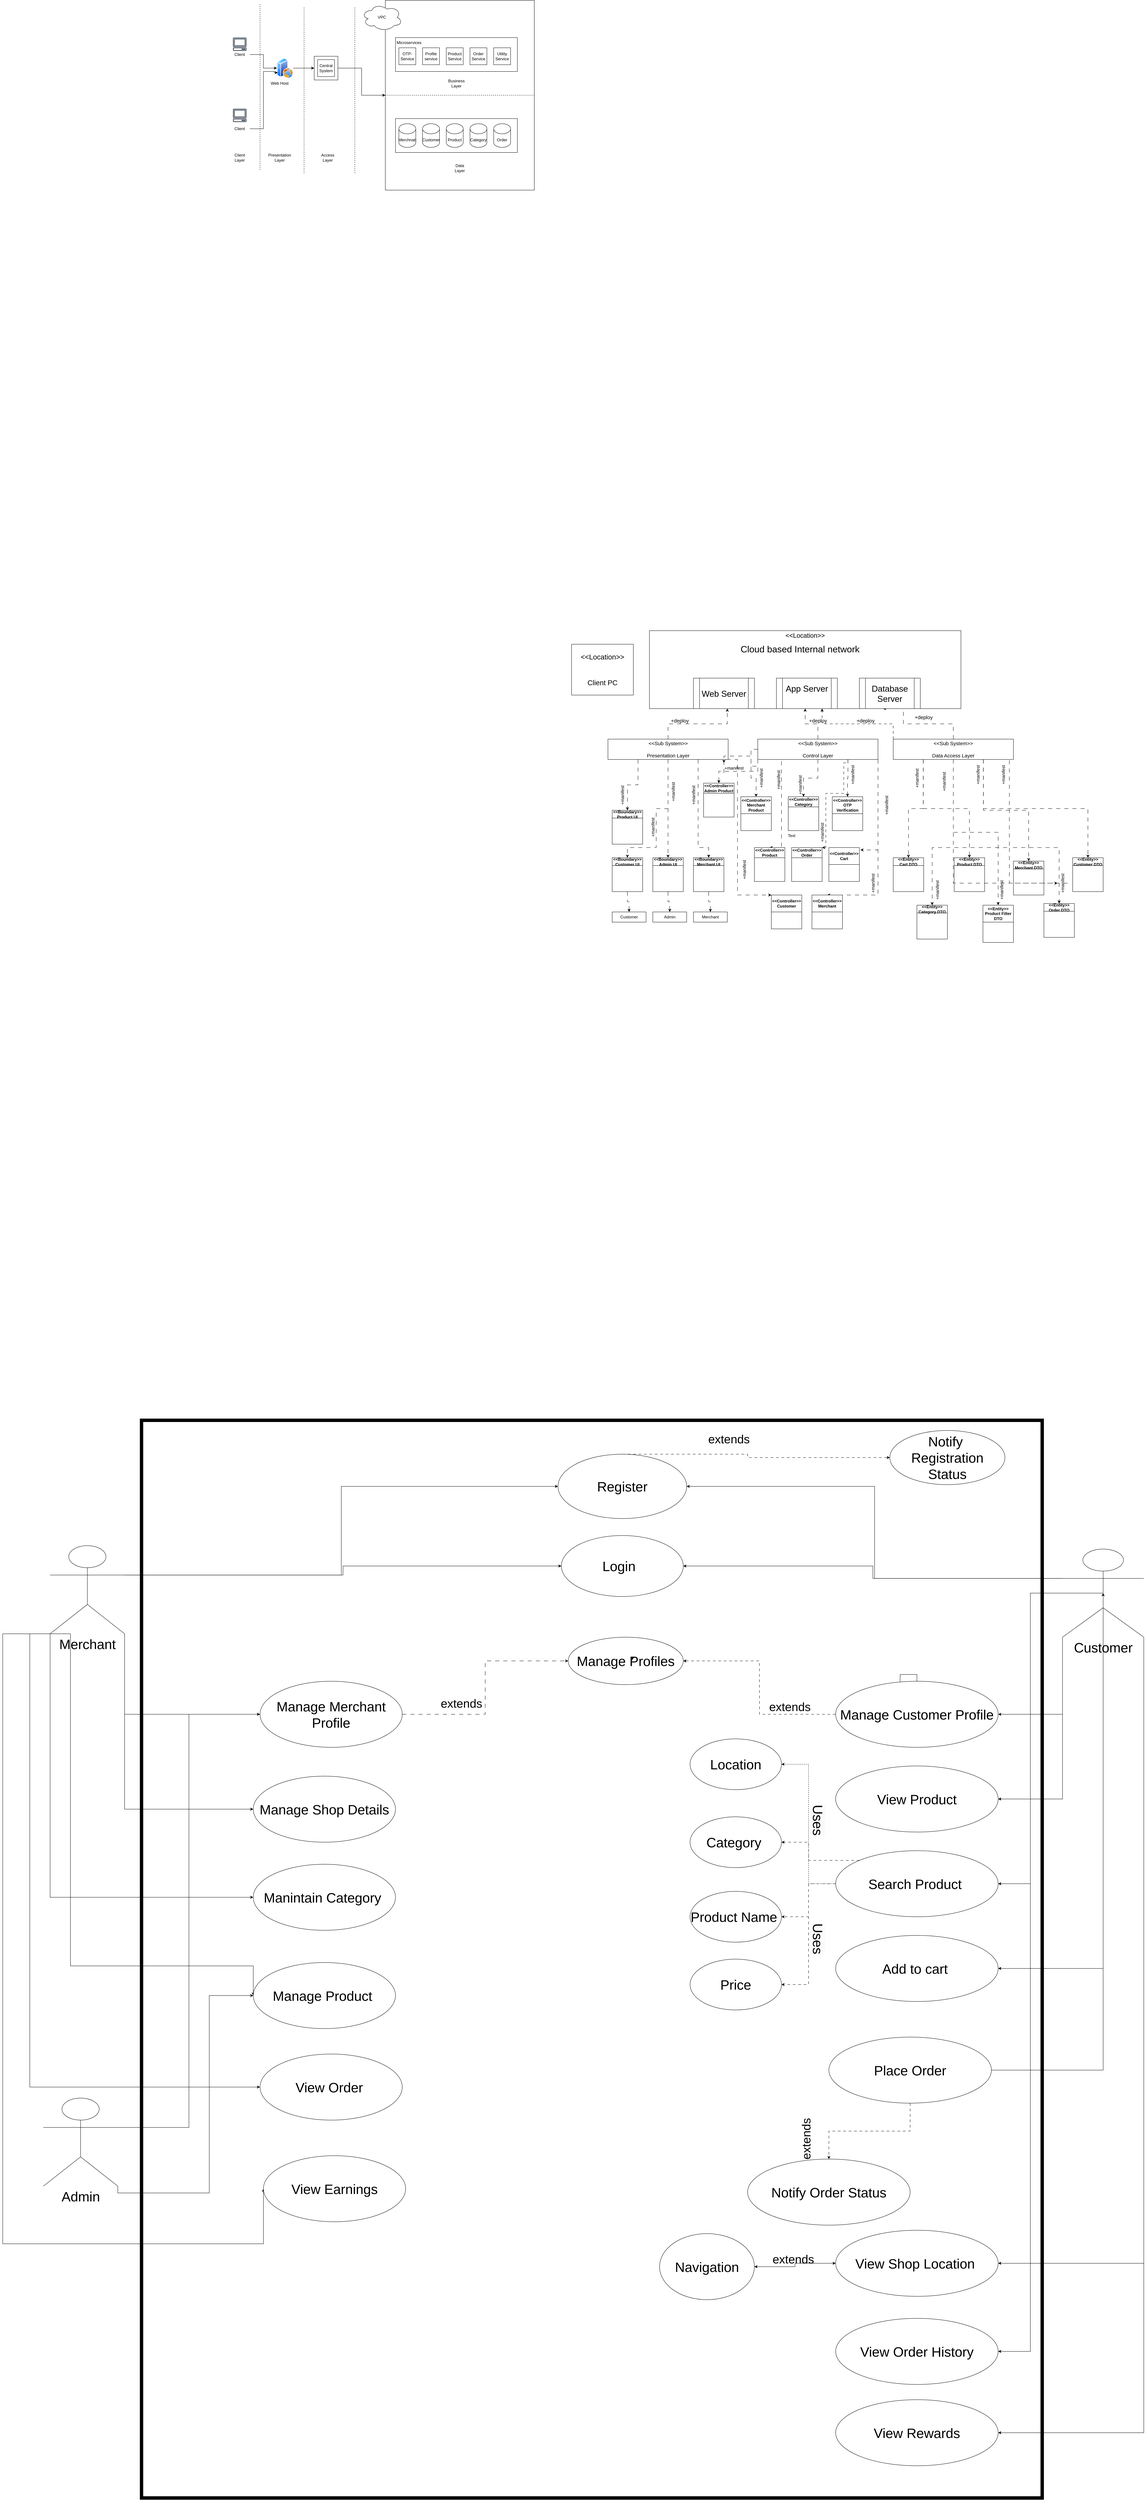 <mxfile version="24.8.2">
  <diagram name="Page-1" id="SitTm1Z_pouyxnjeawf2">
    <mxGraphModel dx="10390" dy="5920" grid="1" gridSize="10" guides="1" tooltips="1" connect="1" arrows="1" fold="1" page="1" pageScale="1" pageWidth="850" pageHeight="1100" math="0" shadow="0">
      <root>
        <mxCell id="0" />
        <mxCell id="1" parent="0" />
        <mxCell id="k-8OrTXAEs3oG_V9yGZ0-1" value="" style="sketch=0;outlineConnect=0;fontColor=#232F3E;gradientColor=none;fillColor=#232F3D;strokeColor=none;dashed=0;verticalLabelPosition=bottom;verticalAlign=top;align=center;html=1;fontSize=12;fontStyle=0;aspect=fixed;pointerEvents=1;shape=mxgraph.aws4.client;" parent="1" vertex="1">
          <mxGeometry y="330" width="40" height="38.97" as="geometry" />
        </mxCell>
        <mxCell id="k-8OrTXAEs3oG_V9yGZ0-2" value="" style="sketch=0;outlineConnect=0;fontColor=#232F3E;gradientColor=none;fillColor=#232F3D;strokeColor=none;dashed=0;verticalLabelPosition=bottom;verticalAlign=top;align=center;html=1;fontSize=12;fontStyle=0;aspect=fixed;pointerEvents=1;shape=mxgraph.aws4.client;" parent="1" vertex="1">
          <mxGeometry y="120" width="40" height="38.97" as="geometry" />
        </mxCell>
        <mxCell id="k-8OrTXAEs3oG_V9yGZ0-9" style="edgeStyle=orthogonalEdgeStyle;rounded=0;orthogonalLoop=1;jettySize=auto;html=1;exitX=1;exitY=0.5;exitDx=0;exitDy=0;entryX=0;entryY=0.5;entryDx=0;entryDy=0;" parent="1" source="k-8OrTXAEs3oG_V9yGZ0-4" target="k-8OrTXAEs3oG_V9yGZ0-5" edge="1">
          <mxGeometry relative="1" as="geometry" />
        </mxCell>
        <mxCell id="k-8OrTXAEs3oG_V9yGZ0-4" value="" style="image;aspect=fixed;perimeter=ellipsePerimeter;html=1;align=center;shadow=0;dashed=0;spacingTop=3;image=img/lib/active_directory/web_server.svg;" parent="1" vertex="1">
          <mxGeometry x="130" y="180" width="48" height="60" as="geometry" />
        </mxCell>
        <mxCell id="k-8OrTXAEs3oG_V9yGZ0-28" style="edgeStyle=orthogonalEdgeStyle;rounded=0;orthogonalLoop=1;jettySize=auto;html=1;exitX=1;exitY=0.5;exitDx=0;exitDy=0;entryX=0.5;entryY=1;entryDx=0;entryDy=0;" parent="1" source="k-8OrTXAEs3oG_V9yGZ0-5" target="k-8OrTXAEs3oG_V9yGZ0-26" edge="1">
          <mxGeometry relative="1" as="geometry" />
        </mxCell>
        <mxCell id="k-8OrTXAEs3oG_V9yGZ0-5" value="" style="whiteSpace=wrap;html=1;aspect=fixed;" parent="1" vertex="1">
          <mxGeometry x="240" y="175" width="70" height="70" as="geometry" />
        </mxCell>
        <mxCell id="k-8OrTXAEs3oG_V9yGZ0-6" value="Central&lt;div&gt;System&lt;/div&gt;" style="whiteSpace=wrap;html=1;aspect=fixed;" parent="1" vertex="1">
          <mxGeometry x="250" y="185" width="50" height="50" as="geometry" />
        </mxCell>
        <mxCell id="k-8OrTXAEs3oG_V9yGZ0-7" value="" style="rounded=0;whiteSpace=wrap;html=1;" parent="1" vertex="1">
          <mxGeometry x="480" y="120" width="360" height="100" as="geometry" />
        </mxCell>
        <mxCell id="k-8OrTXAEs3oG_V9yGZ0-12" value="OTP-Service" style="whiteSpace=wrap;html=1;aspect=fixed;" parent="1" vertex="1">
          <mxGeometry x="490" y="150" width="50" height="50" as="geometry" />
        </mxCell>
        <mxCell id="k-8OrTXAEs3oG_V9yGZ0-14" value="Profile service" style="whiteSpace=wrap;html=1;aspect=fixed;" parent="1" vertex="1">
          <mxGeometry x="560" y="150" width="50" height="50" as="geometry" />
        </mxCell>
        <mxCell id="k-8OrTXAEs3oG_V9yGZ0-15" value="Utility Service" style="whiteSpace=wrap;html=1;aspect=fixed;" parent="1" vertex="1">
          <mxGeometry x="770" y="150" width="50" height="50" as="geometry" />
        </mxCell>
        <mxCell id="k-8OrTXAEs3oG_V9yGZ0-16" value="Order Service" style="whiteSpace=wrap;html=1;aspect=fixed;" parent="1" vertex="1">
          <mxGeometry x="700" y="150" width="50" height="50" as="geometry" />
        </mxCell>
        <mxCell id="k-8OrTXAEs3oG_V9yGZ0-17" value="Product Service" style="whiteSpace=wrap;html=1;aspect=fixed;" parent="1" vertex="1">
          <mxGeometry x="630" y="150" width="50" height="50" as="geometry" />
        </mxCell>
        <mxCell id="k-8OrTXAEs3oG_V9yGZ0-19" value="" style="rounded=0;whiteSpace=wrap;html=1;" parent="1" vertex="1">
          <mxGeometry x="480" y="358.97" width="360" height="100" as="geometry" />
        </mxCell>
        <mxCell id="k-8OrTXAEs3oG_V9yGZ0-20" value="Customer" style="shape=cylinder3;whiteSpace=wrap;html=1;boundedLbl=1;backgroundOutline=1;size=15;" parent="1" vertex="1">
          <mxGeometry x="560" y="373.97" width="50" height="70" as="geometry" />
        </mxCell>
        <mxCell id="k-8OrTXAEs3oG_V9yGZ0-21" value="Merchnatt" style="shape=cylinder3;whiteSpace=wrap;html=1;boundedLbl=1;backgroundOutline=1;size=15;" parent="1" vertex="1">
          <mxGeometry x="490" y="373.97" width="50" height="70" as="geometry" />
        </mxCell>
        <mxCell id="k-8OrTXAEs3oG_V9yGZ0-22" value="Product" style="shape=cylinder3;whiteSpace=wrap;html=1;boundedLbl=1;backgroundOutline=1;size=15;" parent="1" vertex="1">
          <mxGeometry x="630" y="373.97" width="50" height="70" as="geometry" />
        </mxCell>
        <mxCell id="k-8OrTXAEs3oG_V9yGZ0-23" value="Category" style="shape=cylinder3;whiteSpace=wrap;html=1;boundedLbl=1;backgroundOutline=1;size=15;" parent="1" vertex="1">
          <mxGeometry x="700" y="373.97" width="50" height="70" as="geometry" />
        </mxCell>
        <mxCell id="k-8OrTXAEs3oG_V9yGZ0-24" value="Order" style="shape=cylinder3;whiteSpace=wrap;html=1;boundedLbl=1;backgroundOutline=1;size=15;" parent="1" vertex="1">
          <mxGeometry x="770" y="373.97" width="50" height="70" as="geometry" />
        </mxCell>
        <mxCell id="k-8OrTXAEs3oG_V9yGZ0-26" value="" style="rounded=0;whiteSpace=wrap;html=1;rotation=90;fillColor=none;" parent="1" vertex="1">
          <mxGeometry x="390" y="70" width="560" height="440" as="geometry" />
        </mxCell>
        <mxCell id="k-8OrTXAEs3oG_V9yGZ0-27" value="VPC" style="ellipse;shape=cloud;whiteSpace=wrap;html=1;" parent="1" vertex="1">
          <mxGeometry x="380" y="20" width="120" height="80" as="geometry" />
        </mxCell>
        <mxCell id="k-8OrTXAEs3oG_V9yGZ0-31" value="" style="endArrow=none;dashed=1;html=1;rounded=0;entryX=0.5;entryY=0;entryDx=0;entryDy=0;" parent="1" target="k-8OrTXAEs3oG_V9yGZ0-26" edge="1">
          <mxGeometry width="50" height="50" relative="1" as="geometry">
            <mxPoint x="450" y="290" as="sourcePoint" />
            <mxPoint x="430" y="240" as="targetPoint" />
          </mxGeometry>
        </mxCell>
        <mxCell id="k-8OrTXAEs3oG_V9yGZ0-32" value="Business Layer" style="text;html=1;align=center;verticalAlign=middle;whiteSpace=wrap;rounded=0;" parent="1" vertex="1">
          <mxGeometry x="630" y="240" width="60" height="30" as="geometry" />
        </mxCell>
        <mxCell id="k-8OrTXAEs3oG_V9yGZ0-33" value="Data Layer" style="text;html=1;align=center;verticalAlign=middle;whiteSpace=wrap;rounded=0;" parent="1" vertex="1">
          <mxGeometry x="640" y="490" width="60" height="30" as="geometry" />
        </mxCell>
        <mxCell id="k-8OrTXAEs3oG_V9yGZ0-34" value="Microservices" style="text;html=1;align=center;verticalAlign=middle;whiteSpace=wrap;rounded=0;" parent="1" vertex="1">
          <mxGeometry x="490" y="120" width="60" height="30" as="geometry" />
        </mxCell>
        <mxCell id="k-8OrTXAEs3oG_V9yGZ0-36" value="Web Host" style="text;html=1;align=center;verticalAlign=middle;whiteSpace=wrap;rounded=0;" parent="1" vertex="1">
          <mxGeometry x="108" y="240" width="60" height="30" as="geometry" />
        </mxCell>
        <mxCell id="k-8OrTXAEs3oG_V9yGZ0-40" style="edgeStyle=orthogonalEdgeStyle;rounded=0;orthogonalLoop=1;jettySize=auto;html=1;exitX=1;exitY=0.5;exitDx=0;exitDy=0;entryX=0;entryY=0.75;entryDx=0;entryDy=0;" parent="1" source="k-8OrTXAEs3oG_V9yGZ0-37" target="k-8OrTXAEs3oG_V9yGZ0-4" edge="1">
          <mxGeometry relative="1" as="geometry">
            <Array as="points">
              <mxPoint x="90" y="389" />
              <mxPoint x="90" y="220" />
              <mxPoint x="122" y="220" />
            </Array>
          </mxGeometry>
        </mxCell>
        <mxCell id="k-8OrTXAEs3oG_V9yGZ0-37" value="Client" style="text;html=1;align=center;verticalAlign=middle;whiteSpace=wrap;rounded=0;" parent="1" vertex="1">
          <mxGeometry x="-10" y="373.97" width="60" height="30" as="geometry" />
        </mxCell>
        <mxCell id="k-8OrTXAEs3oG_V9yGZ0-39" style="edgeStyle=orthogonalEdgeStyle;rounded=0;orthogonalLoop=1;jettySize=auto;html=1;exitX=1;exitY=0.5;exitDx=0;exitDy=0;entryX=0;entryY=0.5;entryDx=0;entryDy=0;" parent="1" source="k-8OrTXAEs3oG_V9yGZ0-38" target="k-8OrTXAEs3oG_V9yGZ0-4" edge="1">
          <mxGeometry relative="1" as="geometry" />
        </mxCell>
        <mxCell id="k-8OrTXAEs3oG_V9yGZ0-38" value="Client" style="text;html=1;align=center;verticalAlign=middle;whiteSpace=wrap;rounded=0;" parent="1" vertex="1">
          <mxGeometry x="-10" y="155.0" width="60" height="30" as="geometry" />
        </mxCell>
        <mxCell id="k-8OrTXAEs3oG_V9yGZ0-41" value="" style="endArrow=none;dashed=1;html=1;rounded=0;" parent="1" edge="1">
          <mxGeometry width="50" height="50" relative="1" as="geometry">
            <mxPoint x="80" y="510" as="sourcePoint" />
            <mxPoint x="80" y="20" as="targetPoint" />
          </mxGeometry>
        </mxCell>
        <mxCell id="k-8OrTXAEs3oG_V9yGZ0-42" value="" style="endArrow=none;dashed=1;html=1;rounded=0;" parent="1" edge="1">
          <mxGeometry width="50" height="50" relative="1" as="geometry">
            <mxPoint x="210" y="520" as="sourcePoint" />
            <mxPoint x="210" y="30" as="targetPoint" />
          </mxGeometry>
        </mxCell>
        <mxCell id="k-8OrTXAEs3oG_V9yGZ0-43" value="" style="endArrow=none;dashed=1;html=1;rounded=0;" parent="1" edge="1">
          <mxGeometry width="50" height="50" relative="1" as="geometry">
            <mxPoint x="360" y="520" as="sourcePoint" />
            <mxPoint x="360" y="30" as="targetPoint" />
          </mxGeometry>
        </mxCell>
        <mxCell id="k-8OrTXAEs3oG_V9yGZ0-44" value="Client Layer" style="text;html=1;align=center;verticalAlign=middle;whiteSpace=wrap;rounded=0;" parent="1" vertex="1">
          <mxGeometry x="-10" y="458.97" width="60" height="30" as="geometry" />
        </mxCell>
        <mxCell id="k-8OrTXAEs3oG_V9yGZ0-45" value="Presentation Layer" style="text;html=1;align=center;verticalAlign=middle;whiteSpace=wrap;rounded=0;" parent="1" vertex="1">
          <mxGeometry x="108" y="458.97" width="60" height="30" as="geometry" />
        </mxCell>
        <mxCell id="k-8OrTXAEs3oG_V9yGZ0-46" value="Access Layer" style="text;html=1;align=center;verticalAlign=middle;whiteSpace=wrap;rounded=0;" parent="1" vertex="1">
          <mxGeometry x="250" y="458.97" width="60" height="30" as="geometry" />
        </mxCell>
        <mxCell id="RDJBQg1HRi0EX28GbAOL-1" style="edgeStyle=orthogonalEdgeStyle;rounded=0;orthogonalLoop=1;jettySize=auto;html=1;exitX=1;exitY=0.333;exitDx=0;exitDy=0;exitPerimeter=0;entryX=0;entryY=0.5;entryDx=0;entryDy=0;" edge="1" parent="1" source="RDJBQg1HRi0EX28GbAOL-9" target="RDJBQg1HRi0EX28GbAOL-21">
          <mxGeometry relative="1" as="geometry" />
        </mxCell>
        <mxCell id="RDJBQg1HRi0EX28GbAOL-2" style="edgeStyle=orthogonalEdgeStyle;rounded=0;orthogonalLoop=1;jettySize=auto;html=1;exitX=1;exitY=0.333;exitDx=0;exitDy=0;exitPerimeter=0;" edge="1" parent="1" source="RDJBQg1HRi0EX28GbAOL-9" target="RDJBQg1HRi0EX28GbAOL-25">
          <mxGeometry relative="1" as="geometry" />
        </mxCell>
        <mxCell id="RDJBQg1HRi0EX28GbAOL-3" style="edgeStyle=orthogonalEdgeStyle;rounded=0;orthogonalLoop=1;jettySize=auto;html=1;exitX=1;exitY=1;exitDx=0;exitDy=0;exitPerimeter=0;entryX=0;entryY=0.5;entryDx=0;entryDy=0;" edge="1" parent="1" source="RDJBQg1HRi0EX28GbAOL-9" target="RDJBQg1HRi0EX28GbAOL-28">
          <mxGeometry relative="1" as="geometry" />
        </mxCell>
        <mxCell id="RDJBQg1HRi0EX28GbAOL-4" style="edgeStyle=orthogonalEdgeStyle;rounded=0;orthogonalLoop=1;jettySize=auto;html=1;exitX=0;exitY=1;exitDx=0;exitDy=0;exitPerimeter=0;entryX=0;entryY=0.5;entryDx=0;entryDy=0;" edge="1" parent="1" source="RDJBQg1HRi0EX28GbAOL-9" target="RDJBQg1HRi0EX28GbAOL-60">
          <mxGeometry relative="1" as="geometry" />
        </mxCell>
        <mxCell id="RDJBQg1HRi0EX28GbAOL-5" style="edgeStyle=orthogonalEdgeStyle;rounded=0;orthogonalLoop=1;jettySize=auto;html=1;exitX=0;exitY=1;exitDx=0;exitDy=0;exitPerimeter=0;entryX=0;entryY=0.5;entryDx=0;entryDy=0;" edge="1" parent="1" source="RDJBQg1HRi0EX28GbAOL-9" target="RDJBQg1HRi0EX28GbAOL-63">
          <mxGeometry relative="1" as="geometry">
            <Array as="points">
              <mxPoint x="-680" y="4830" />
              <mxPoint x="-680" y="6630" />
              <mxPoint x="90" y="6630" />
            </Array>
          </mxGeometry>
        </mxCell>
        <mxCell id="RDJBQg1HRi0EX28GbAOL-6" style="edgeStyle=orthogonalEdgeStyle;rounded=0;orthogonalLoop=1;jettySize=auto;html=1;exitX=0;exitY=1;exitDx=0;exitDy=0;exitPerimeter=0;entryX=0;entryY=0.5;entryDx=0;entryDy=0;" edge="1" parent="1" source="RDJBQg1HRi0EX28GbAOL-9" target="RDJBQg1HRi0EX28GbAOL-64">
          <mxGeometry relative="1" as="geometry">
            <Array as="points">
              <mxPoint x="-600" y="4830" />
              <mxPoint x="-600" y="6168" />
            </Array>
          </mxGeometry>
        </mxCell>
        <mxCell id="RDJBQg1HRi0EX28GbAOL-7" style="edgeStyle=orthogonalEdgeStyle;rounded=0;orthogonalLoop=1;jettySize=auto;html=1;exitX=0;exitY=1;exitDx=0;exitDy=0;exitPerimeter=0;entryX=0;entryY=0.5;entryDx=0;entryDy=0;" edge="1" parent="1" source="RDJBQg1HRi0EX28GbAOL-9" target="RDJBQg1HRi0EX28GbAOL-61">
          <mxGeometry relative="1" as="geometry">
            <Array as="points">
              <mxPoint x="-480" y="4830" />
              <mxPoint x="-480" y="5810" />
              <mxPoint x="60" y="5810" />
            </Array>
          </mxGeometry>
        </mxCell>
        <mxCell id="RDJBQg1HRi0EX28GbAOL-8" style="edgeStyle=orthogonalEdgeStyle;rounded=0;orthogonalLoop=1;jettySize=auto;html=1;exitX=1;exitY=1;exitDx=0;exitDy=0;exitPerimeter=0;entryX=0;entryY=0.5;entryDx=0;entryDy=0;" edge="1" parent="1" source="RDJBQg1HRi0EX28GbAOL-9" target="RDJBQg1HRi0EX28GbAOL-62">
          <mxGeometry relative="1" as="geometry" />
        </mxCell>
        <mxCell id="RDJBQg1HRi0EX28GbAOL-9" value="&lt;font style=&quot;font-size: 40px;&quot;&gt;Merchant&lt;/font&gt;" style="shape=umlActor;verticalLabelPosition=bottom;verticalAlign=top;html=1;outlineConnect=0;" vertex="1" parent="1">
          <mxGeometry x="-540" y="4570" width="220" height="260" as="geometry" />
        </mxCell>
        <mxCell id="RDJBQg1HRi0EX28GbAOL-10" style="edgeStyle=orthogonalEdgeStyle;rounded=0;orthogonalLoop=1;jettySize=auto;html=1;exitX=0;exitY=0.333;exitDx=0;exitDy=0;exitPerimeter=0;entryX=1;entryY=0.5;entryDx=0;entryDy=0;" edge="1" parent="1" source="RDJBQg1HRi0EX28GbAOL-19" target="RDJBQg1HRi0EX28GbAOL-21">
          <mxGeometry relative="1" as="geometry" />
        </mxCell>
        <mxCell id="RDJBQg1HRi0EX28GbAOL-11" style="edgeStyle=orthogonalEdgeStyle;rounded=0;orthogonalLoop=1;jettySize=auto;html=1;exitX=0;exitY=0.333;exitDx=0;exitDy=0;exitPerimeter=0;entryX=1;entryY=0.5;entryDx=0;entryDy=0;" edge="1" parent="1" source="RDJBQg1HRi0EX28GbAOL-19" target="RDJBQg1HRi0EX28GbAOL-25">
          <mxGeometry relative="1" as="geometry" />
        </mxCell>
        <mxCell id="RDJBQg1HRi0EX28GbAOL-12" style="edgeStyle=orthogonalEdgeStyle;rounded=0;orthogonalLoop=1;jettySize=auto;html=1;exitX=0;exitY=1;exitDx=0;exitDy=0;exitPerimeter=0;entryX=1;entryY=0.5;entryDx=0;entryDy=0;" edge="1" parent="1" source="RDJBQg1HRi0EX28GbAOL-19" target="RDJBQg1HRi0EX28GbAOL-32">
          <mxGeometry relative="1" as="geometry" />
        </mxCell>
        <mxCell id="RDJBQg1HRi0EX28GbAOL-13" style="edgeStyle=orthogonalEdgeStyle;rounded=0;orthogonalLoop=1;jettySize=auto;html=1;exitX=0;exitY=1;exitDx=0;exitDy=0;exitPerimeter=0;entryX=1;entryY=0.5;entryDx=0;entryDy=0;" edge="1" parent="1" source="RDJBQg1HRi0EX28GbAOL-19" target="RDJBQg1HRi0EX28GbAOL-36">
          <mxGeometry relative="1" as="geometry" />
        </mxCell>
        <mxCell id="RDJBQg1HRi0EX28GbAOL-14" style="edgeStyle=orthogonalEdgeStyle;rounded=0;orthogonalLoop=1;jettySize=auto;html=1;exitX=0.5;exitY=0.5;exitDx=0;exitDy=0;exitPerimeter=0;entryX=1;entryY=0.5;entryDx=0;entryDy=0;" edge="1" parent="1" source="RDJBQg1HRi0EX28GbAOL-19" target="RDJBQg1HRi0EX28GbAOL-41">
          <mxGeometry relative="1" as="geometry" />
        </mxCell>
        <mxCell id="RDJBQg1HRi0EX28GbAOL-15" style="edgeStyle=orthogonalEdgeStyle;rounded=0;orthogonalLoop=1;jettySize=auto;html=1;exitX=0.5;exitY=0.5;exitDx=0;exitDy=0;exitPerimeter=0;entryX=1;entryY=0.5;entryDx=0;entryDy=0;" edge="1" parent="1" source="RDJBQg1HRi0EX28GbAOL-19" target="RDJBQg1HRi0EX28GbAOL-42">
          <mxGeometry relative="1" as="geometry">
            <Array as="points">
              <mxPoint x="2570" y="5818" />
            </Array>
          </mxGeometry>
        </mxCell>
        <mxCell id="RDJBQg1HRi0EX28GbAOL-16" style="edgeStyle=orthogonalEdgeStyle;rounded=0;orthogonalLoop=1;jettySize=auto;html=1;exitX=1;exitY=1;exitDx=0;exitDy=0;exitPerimeter=0;entryX=1;entryY=0.5;entryDx=0;entryDy=0;" edge="1" parent="1" source="RDJBQg1HRi0EX28GbAOL-19" target="RDJBQg1HRi0EX28GbAOL-47">
          <mxGeometry relative="1" as="geometry" />
        </mxCell>
        <mxCell id="RDJBQg1HRi0EX28GbAOL-17" style="edgeStyle=orthogonalEdgeStyle;rounded=0;orthogonalLoop=1;jettySize=auto;html=1;exitX=1;exitY=1;exitDx=0;exitDy=0;exitPerimeter=0;entryX=1;entryY=0.5;entryDx=0;entryDy=0;" edge="1" parent="1" source="RDJBQg1HRi0EX28GbAOL-19" target="RDJBQg1HRi0EX28GbAOL-52">
          <mxGeometry relative="1" as="geometry" />
        </mxCell>
        <mxCell id="RDJBQg1HRi0EX28GbAOL-18" style="edgeStyle=orthogonalEdgeStyle;rounded=0;orthogonalLoop=1;jettySize=auto;html=1;exitX=0.5;exitY=0.5;exitDx=0;exitDy=0;exitPerimeter=0;entryX=1;entryY=0.5;entryDx=0;entryDy=0;" edge="1" parent="1" source="RDJBQg1HRi0EX28GbAOL-19" target="RDJBQg1HRi0EX28GbAOL-53">
          <mxGeometry relative="1" as="geometry" />
        </mxCell>
        <mxCell id="RDJBQg1HRi0EX28GbAOL-19" value="&lt;span style=&quot;font-size: 40px;&quot;&gt;Customer&lt;/span&gt;" style="shape=umlActor;verticalLabelPosition=bottom;verticalAlign=top;html=1;outlineConnect=0;" vertex="1" parent="1">
          <mxGeometry x="2450" y="4580" width="240" height="260" as="geometry" />
        </mxCell>
        <mxCell id="RDJBQg1HRi0EX28GbAOL-20" style="edgeStyle=orthogonalEdgeStyle;rounded=0;orthogonalLoop=1;jettySize=auto;html=1;exitX=0.5;exitY=0;exitDx=0;exitDy=0;dashed=1;dashPattern=8 8;" edge="1" parent="1" source="RDJBQg1HRi0EX28GbAOL-21" target="RDJBQg1HRi0EX28GbAOL-23">
          <mxGeometry relative="1" as="geometry">
            <Array as="points">
              <mxPoint x="1520" y="4300" />
              <mxPoint x="1520" y="4310" />
            </Array>
          </mxGeometry>
        </mxCell>
        <mxCell id="RDJBQg1HRi0EX28GbAOL-21" value="" style="ellipse;whiteSpace=wrap;html=1;" vertex="1" parent="1">
          <mxGeometry x="960" y="4300" width="380" height="190" as="geometry" />
        </mxCell>
        <mxCell id="RDJBQg1HRi0EX28GbAOL-22" value="&lt;font style=&quot;font-size: 40px;&quot;&gt;Register&lt;/font&gt;" style="text;html=1;align=center;verticalAlign=middle;whiteSpace=wrap;rounded=0;" vertex="1" parent="1">
          <mxGeometry x="1140" y="4380" width="20" height="30" as="geometry" />
        </mxCell>
        <mxCell id="RDJBQg1HRi0EX28GbAOL-23" value="&lt;font style=&quot;font-size: 40px;&quot;&gt;Notify&amp;nbsp;&lt;/font&gt;&lt;div&gt;&lt;font style=&quot;font-size: 40px;&quot;&gt;Registration&lt;/font&gt;&lt;div style=&quot;font-size: 40px;&quot;&gt;Status&lt;/div&gt;&lt;/div&gt;" style="ellipse;whiteSpace=wrap;html=1;" vertex="1" parent="1">
          <mxGeometry x="1940" y="4230" width="340" height="160" as="geometry" />
        </mxCell>
        <mxCell id="RDJBQg1HRi0EX28GbAOL-24" value="&lt;font style=&quot;font-size: 35px;&quot;&gt;extends&lt;/font&gt;" style="text;html=1;align=center;verticalAlign=middle;whiteSpace=wrap;rounded=0;rotation=0;" vertex="1" parent="1">
          <mxGeometry x="1300" y="4190" width="330" height="130" as="geometry" />
        </mxCell>
        <mxCell id="RDJBQg1HRi0EX28GbAOL-25" value="" style="ellipse;whiteSpace=wrap;html=1;" vertex="1" parent="1">
          <mxGeometry x="970" y="4540" width="360" height="180" as="geometry" />
        </mxCell>
        <mxCell id="RDJBQg1HRi0EX28GbAOL-26" value="&lt;font style=&quot;font-size: 40px;&quot;&gt;Login&lt;/font&gt;" style="text;html=1;align=center;verticalAlign=middle;whiteSpace=wrap;rounded=0;" vertex="1" parent="1">
          <mxGeometry x="1110" y="4615" width="60" height="30" as="geometry" />
        </mxCell>
        <mxCell id="RDJBQg1HRi0EX28GbAOL-27" style="edgeStyle=orthogonalEdgeStyle;rounded=0;orthogonalLoop=1;jettySize=auto;html=1;exitX=1;exitY=0.5;exitDx=0;exitDy=0;entryX=0;entryY=0.5;entryDx=0;entryDy=0;dashed=1;dashPattern=12 12;" edge="1" parent="1" source="RDJBQg1HRi0EX28GbAOL-28" target="RDJBQg1HRi0EX28GbAOL-29">
          <mxGeometry relative="1" as="geometry" />
        </mxCell>
        <mxCell id="RDJBQg1HRi0EX28GbAOL-28" value="&lt;font style=&quot;font-size: 40px;&quot;&gt;Manage Merchant Profile&lt;/font&gt;" style="ellipse;whiteSpace=wrap;html=1;" vertex="1" parent="1">
          <mxGeometry x="80" y="4970" width="420" height="195" as="geometry" />
        </mxCell>
        <mxCell id="RDJBQg1HRi0EX28GbAOL-29" value="&lt;font style=&quot;font-size: 40px;&quot;&gt;Manage Profiles&lt;/font&gt;" style="ellipse;whiteSpace=wrap;html=1;" vertex="1" parent="1">
          <mxGeometry x="990" y="4840" width="340" height="140" as="geometry" />
        </mxCell>
        <mxCell id="RDJBQg1HRi0EX28GbAOL-30" style="edgeStyle=orthogonalEdgeStyle;rounded=0;orthogonalLoop=1;jettySize=auto;html=1;exitX=0.5;exitY=0;exitDx=0;exitDy=0;" edge="1" parent="1" source="RDJBQg1HRi0EX28GbAOL-32">
          <mxGeometry relative="1" as="geometry">
            <mxPoint x="1970" y="5010" as="targetPoint" />
          </mxGeometry>
        </mxCell>
        <mxCell id="RDJBQg1HRi0EX28GbAOL-31" style="edgeStyle=orthogonalEdgeStyle;rounded=0;orthogonalLoop=1;jettySize=auto;html=1;exitX=0;exitY=0.5;exitDx=0;exitDy=0;entryX=1;entryY=0.5;entryDx=0;entryDy=0;dashed=1;dashPattern=8 8;" edge="1" parent="1" source="RDJBQg1HRi0EX28GbAOL-32" target="RDJBQg1HRi0EX28GbAOL-29">
          <mxGeometry relative="1" as="geometry" />
        </mxCell>
        <mxCell id="RDJBQg1HRi0EX28GbAOL-32" value="&lt;font style=&quot;font-size: 40px;&quot;&gt;Manage Customer Profile&lt;/font&gt;" style="ellipse;whiteSpace=wrap;html=1;" vertex="1" parent="1">
          <mxGeometry x="1780" y="4970" width="480" height="195" as="geometry" />
        </mxCell>
        <mxCell id="RDJBQg1HRi0EX28GbAOL-33" value="&lt;font style=&quot;font-size: 35px;&quot;&gt;extends&lt;/font&gt;" style="text;html=1;align=center;verticalAlign=middle;whiteSpace=wrap;rounded=0;rotation=0;" vertex="1" parent="1">
          <mxGeometry x="510" y="4970" width="330" height="130" as="geometry" />
        </mxCell>
        <mxCell id="RDJBQg1HRi0EX28GbAOL-34" style="edgeStyle=orthogonalEdgeStyle;rounded=0;orthogonalLoop=1;jettySize=auto;html=1;exitX=1;exitY=0;exitDx=0;exitDy=0;entryX=1;entryY=0.25;entryDx=0;entryDy=0;" edge="1" parent="1">
          <mxGeometry relative="1" as="geometry">
            <mxPoint x="1180" y="4900" as="sourcePoint" />
            <mxPoint x="1180" y="4907.5" as="targetPoint" />
          </mxGeometry>
        </mxCell>
        <mxCell id="RDJBQg1HRi0EX28GbAOL-35" value="&lt;font style=&quot;font-size: 35px;&quot;&gt;extends&lt;/font&gt;" style="text;html=1;align=center;verticalAlign=middle;whiteSpace=wrap;rounded=0;rotation=0;" vertex="1" parent="1">
          <mxGeometry x="1480" y="4980" width="330" height="130" as="geometry" />
        </mxCell>
        <mxCell id="RDJBQg1HRi0EX28GbAOL-36" value="&lt;font style=&quot;font-size: 40px;&quot;&gt;View Product&lt;/font&gt;" style="ellipse;whiteSpace=wrap;html=1;" vertex="1" parent="1">
          <mxGeometry x="1780" y="5220" width="480" height="195" as="geometry" />
        </mxCell>
        <mxCell id="RDJBQg1HRi0EX28GbAOL-37" style="edgeStyle=orthogonalEdgeStyle;rounded=0;orthogonalLoop=1;jettySize=auto;html=1;exitX=0;exitY=0.5;exitDx=0;exitDy=0;entryX=1;entryY=0.5;entryDx=0;entryDy=0;dashed=1;" edge="1" parent="1" source="RDJBQg1HRi0EX28GbAOL-41" target="RDJBQg1HRi0EX28GbAOL-54">
          <mxGeometry relative="1" as="geometry" />
        </mxCell>
        <mxCell id="RDJBQg1HRi0EX28GbAOL-38" style="edgeStyle=orthogonalEdgeStyle;rounded=0;orthogonalLoop=1;jettySize=auto;html=1;exitX=0;exitY=0.5;exitDx=0;exitDy=0;entryX=1;entryY=0.5;entryDx=0;entryDy=0;dashed=1;dashPattern=8 8;" edge="1" parent="1" source="RDJBQg1HRi0EX28GbAOL-41" target="RDJBQg1HRi0EX28GbAOL-57">
          <mxGeometry relative="1" as="geometry" />
        </mxCell>
        <mxCell id="RDJBQg1HRi0EX28GbAOL-39" style="edgeStyle=orthogonalEdgeStyle;rounded=0;orthogonalLoop=1;jettySize=auto;html=1;exitX=0;exitY=0;exitDx=0;exitDy=0;entryX=1;entryY=0.5;entryDx=0;entryDy=0;dashed=1;dashPattern=8 8;" edge="1" parent="1" source="RDJBQg1HRi0EX28GbAOL-41" target="RDJBQg1HRi0EX28GbAOL-55">
          <mxGeometry relative="1" as="geometry" />
        </mxCell>
        <mxCell id="RDJBQg1HRi0EX28GbAOL-40" style="edgeStyle=orthogonalEdgeStyle;rounded=0;orthogonalLoop=1;jettySize=auto;html=1;exitX=0;exitY=0.5;exitDx=0;exitDy=0;entryX=1;entryY=0.5;entryDx=0;entryDy=0;dashed=1;dashPattern=8 8;" edge="1" parent="1" source="RDJBQg1HRi0EX28GbAOL-41" target="RDJBQg1HRi0EX28GbAOL-56">
          <mxGeometry relative="1" as="geometry" />
        </mxCell>
        <mxCell id="RDJBQg1HRi0EX28GbAOL-41" value="&lt;font style=&quot;font-size: 40px;&quot;&gt;Search Product&amp;nbsp;&lt;/font&gt;" style="ellipse;whiteSpace=wrap;html=1;" vertex="1" parent="1">
          <mxGeometry x="1780" y="5470" width="480" height="195" as="geometry" />
        </mxCell>
        <mxCell id="RDJBQg1HRi0EX28GbAOL-42" value="&lt;font style=&quot;font-size: 40px;&quot;&gt;Add to cart&amp;nbsp;&lt;/font&gt;" style="ellipse;whiteSpace=wrap;html=1;" vertex="1" parent="1">
          <mxGeometry x="1780" y="5720" width="480" height="195" as="geometry" />
        </mxCell>
        <mxCell id="RDJBQg1HRi0EX28GbAOL-43" style="edgeStyle=orthogonalEdgeStyle;rounded=0;orthogonalLoop=1;jettySize=auto;html=1;exitX=0.5;exitY=1;exitDx=0;exitDy=0;entryX=0.5;entryY=0;entryDx=0;entryDy=0;dashed=1;dashPattern=8 8;" edge="1" parent="1" source="RDJBQg1HRi0EX28GbAOL-44" target="RDJBQg1HRi0EX28GbAOL-45">
          <mxGeometry relative="1" as="geometry" />
        </mxCell>
        <mxCell id="RDJBQg1HRi0EX28GbAOL-44" value="&lt;font style=&quot;font-size: 40px;&quot;&gt;Place Order&lt;/font&gt;" style="ellipse;whiteSpace=wrap;html=1;" vertex="1" parent="1">
          <mxGeometry x="1760" y="6020" width="480" height="195" as="geometry" />
        </mxCell>
        <mxCell id="RDJBQg1HRi0EX28GbAOL-45" value="&lt;font style=&quot;font-size: 40px;&quot;&gt;Notify Order Status&lt;/font&gt;" style="ellipse;whiteSpace=wrap;html=1;" vertex="1" parent="1">
          <mxGeometry x="1520" y="6380" width="480" height="195" as="geometry" />
        </mxCell>
        <mxCell id="RDJBQg1HRi0EX28GbAOL-46" style="edgeStyle=orthogonalEdgeStyle;rounded=0;orthogonalLoop=1;jettySize=auto;html=1;exitX=0;exitY=0.5;exitDx=0;exitDy=0;entryX=1;entryY=0.5;entryDx=0;entryDy=0;dashed=1;dashPattern=8 8;" edge="1" parent="1" source="RDJBQg1HRi0EX28GbAOL-47" target="RDJBQg1HRi0EX28GbAOL-50">
          <mxGeometry relative="1" as="geometry" />
        </mxCell>
        <mxCell id="RDJBQg1HRi0EX28GbAOL-47" value="&lt;font style=&quot;font-size: 40px;&quot;&gt;View Shop Location&amp;nbsp;&lt;/font&gt;" style="ellipse;whiteSpace=wrap;html=1;" vertex="1" parent="1">
          <mxGeometry x="1780" y="6590" width="480" height="195" as="geometry" />
        </mxCell>
        <mxCell id="RDJBQg1HRi0EX28GbAOL-48" value="&lt;font style=&quot;font-size: 35px;&quot;&gt;extends&lt;/font&gt;" style="text;html=1;align=center;verticalAlign=middle;whiteSpace=wrap;rounded=0;rotation=0;" vertex="1" parent="1">
          <mxGeometry x="1490" y="6610" width="330" height="130" as="geometry" />
        </mxCell>
        <mxCell id="RDJBQg1HRi0EX28GbAOL-49" style="edgeStyle=orthogonalEdgeStyle;rounded=0;orthogonalLoop=1;jettySize=auto;html=1;exitX=1;exitY=0.5;exitDx=0;exitDy=0;" edge="1" parent="1" source="RDJBQg1HRi0EX28GbAOL-50" target="RDJBQg1HRi0EX28GbAOL-47">
          <mxGeometry relative="1" as="geometry" />
        </mxCell>
        <mxCell id="RDJBQg1HRi0EX28GbAOL-50" value="&lt;font style=&quot;font-size: 40px;&quot;&gt;Navigation&lt;/font&gt;" style="ellipse;whiteSpace=wrap;html=1;" vertex="1" parent="1">
          <mxGeometry x="1260" y="6600" width="280" height="195" as="geometry" />
        </mxCell>
        <mxCell id="RDJBQg1HRi0EX28GbAOL-51" value="&lt;font style=&quot;font-size: 35px;&quot;&gt;extends&lt;/font&gt;" style="text;html=1;align=center;verticalAlign=middle;whiteSpace=wrap;rounded=0;rotation=-90;" vertex="1" parent="1">
          <mxGeometry x="1580" y="6255" width="225" height="130" as="geometry" />
        </mxCell>
        <mxCell id="RDJBQg1HRi0EX28GbAOL-52" value="&lt;font style=&quot;font-size: 40px;&quot;&gt;View Rewards&lt;/font&gt;" style="ellipse;whiteSpace=wrap;html=1;" vertex="1" parent="1">
          <mxGeometry x="1780" y="7090" width="480" height="195" as="geometry" />
        </mxCell>
        <mxCell id="RDJBQg1HRi0EX28GbAOL-53" value="&lt;font style=&quot;font-size: 40px;&quot;&gt;View Order History&lt;/font&gt;" style="ellipse;whiteSpace=wrap;html=1;" vertex="1" parent="1">
          <mxGeometry x="1780" y="6850" width="480" height="195" as="geometry" />
        </mxCell>
        <mxCell id="RDJBQg1HRi0EX28GbAOL-54" value="&lt;font style=&quot;font-size: 40px;&quot;&gt;Location&lt;/font&gt;" style="ellipse;whiteSpace=wrap;html=1;" vertex="1" parent="1">
          <mxGeometry x="1350" y="5140" width="270" height="150" as="geometry" />
        </mxCell>
        <mxCell id="RDJBQg1HRi0EX28GbAOL-55" value="&lt;font style=&quot;font-size: 40px;&quot;&gt;Category&amp;nbsp;&lt;/font&gt;" style="ellipse;whiteSpace=wrap;html=1;" vertex="1" parent="1">
          <mxGeometry x="1350" y="5370" width="270" height="150" as="geometry" />
        </mxCell>
        <mxCell id="RDJBQg1HRi0EX28GbAOL-56" value="&lt;font style=&quot;font-size: 40px;&quot;&gt;Product Name&amp;nbsp;&lt;/font&gt;" style="ellipse;whiteSpace=wrap;html=1;" vertex="1" parent="1">
          <mxGeometry x="1350" y="5590" width="270" height="150" as="geometry" />
        </mxCell>
        <mxCell id="RDJBQg1HRi0EX28GbAOL-57" value="&lt;font style=&quot;font-size: 40px;&quot;&gt;Price&lt;/font&gt;" style="ellipse;whiteSpace=wrap;html=1;" vertex="1" parent="1">
          <mxGeometry x="1350" y="5790" width="270" height="150" as="geometry" />
        </mxCell>
        <mxCell id="RDJBQg1HRi0EX28GbAOL-58" value="&#xa;&lt;span style=&quot;color: rgb(0, 0, 0); font-family: Helvetica; font-size: 40px; font-style: normal; font-variant-ligatures: normal; font-variant-caps: normal; font-weight: 400; letter-spacing: normal; orphans: 2; text-align: center; text-indent: 0px; text-transform: none; widows: 2; word-spacing: 0px; -webkit-text-stroke-width: 0px; white-space: normal; background-color: rgb(251, 251, 251); text-decoration-thickness: initial; text-decoration-style: initial; text-decoration-color: initial; display: inline !important; float: none;&quot;&gt;Uses&lt;/span&gt;&#xa;&#xa;" style="text;html=1;align=center;verticalAlign=middle;whiteSpace=wrap;rounded=0;rotation=90;" vertex="1" parent="1">
          <mxGeometry x="1690" y="5200" width="60" height="360" as="geometry" />
        </mxCell>
        <mxCell id="RDJBQg1HRi0EX28GbAOL-59" value="&#xa;&lt;span style=&quot;color: rgb(0, 0, 0); font-family: Helvetica; font-size: 40px; font-style: normal; font-variant-ligatures: normal; font-variant-caps: normal; font-weight: 400; letter-spacing: normal; orphans: 2; text-align: center; text-indent: 0px; text-transform: none; widows: 2; word-spacing: 0px; -webkit-text-stroke-width: 0px; white-space: normal; background-color: rgb(251, 251, 251); text-decoration-thickness: initial; text-decoration-style: initial; text-decoration-color: initial; display: inline !important; float: none;&quot;&gt;Uses&lt;/span&gt;&#xa;&#xa;" style="text;html=1;align=center;verticalAlign=middle;whiteSpace=wrap;rounded=0;rotation=90;" vertex="1" parent="1">
          <mxGeometry x="1690" y="5520" width="60" height="420" as="geometry" />
        </mxCell>
        <mxCell id="RDJBQg1HRi0EX28GbAOL-60" value="&lt;font style=&quot;font-size: 40px;&quot;&gt;Manintain Category&amp;nbsp;&lt;/font&gt;" style="ellipse;whiteSpace=wrap;html=1;" vertex="1" parent="1">
          <mxGeometry x="60" y="5510" width="420" height="195" as="geometry" />
        </mxCell>
        <mxCell id="RDJBQg1HRi0EX28GbAOL-61" value="&lt;font style=&quot;font-size: 40px;&quot;&gt;Manage Product&amp;nbsp;&lt;/font&gt;" style="ellipse;whiteSpace=wrap;html=1;" vertex="1" parent="1">
          <mxGeometry x="60" y="5800" width="420" height="195" as="geometry" />
        </mxCell>
        <mxCell id="RDJBQg1HRi0EX28GbAOL-62" value="&lt;font style=&quot;font-size: 40px;&quot;&gt;Manage Shop Details&lt;/font&gt;" style="ellipse;whiteSpace=wrap;html=1;" vertex="1" parent="1">
          <mxGeometry x="60" y="5250" width="420" height="195" as="geometry" />
        </mxCell>
        <mxCell id="RDJBQg1HRi0EX28GbAOL-63" value="&lt;font style=&quot;font-size: 40px;&quot;&gt;View Earnings&lt;/font&gt;" style="ellipse;whiteSpace=wrap;html=1;" vertex="1" parent="1">
          <mxGeometry x="90" y="6370" width="420" height="195" as="geometry" />
        </mxCell>
        <mxCell id="RDJBQg1HRi0EX28GbAOL-64" value="&lt;font style=&quot;font-size: 40px;&quot;&gt;View Order&amp;nbsp;&lt;/font&gt;" style="ellipse;whiteSpace=wrap;html=1;" vertex="1" parent="1">
          <mxGeometry x="80" y="6070" width="420" height="195" as="geometry" />
        </mxCell>
        <mxCell id="RDJBQg1HRi0EX28GbAOL-65" style="edgeStyle=orthogonalEdgeStyle;rounded=0;orthogonalLoop=1;jettySize=auto;html=1;exitX=1;exitY=0.333;exitDx=0;exitDy=0;exitPerimeter=0;entryX=0;entryY=0.5;entryDx=0;entryDy=0;" edge="1" parent="1" source="RDJBQg1HRi0EX28GbAOL-67" target="RDJBQg1HRi0EX28GbAOL-28">
          <mxGeometry relative="1" as="geometry" />
        </mxCell>
        <mxCell id="RDJBQg1HRi0EX28GbAOL-66" style="edgeStyle=orthogonalEdgeStyle;rounded=0;orthogonalLoop=1;jettySize=auto;html=1;exitX=1;exitY=1;exitDx=0;exitDy=0;exitPerimeter=0;entryX=0;entryY=0.5;entryDx=0;entryDy=0;" edge="1" parent="1" source="RDJBQg1HRi0EX28GbAOL-67" target="RDJBQg1HRi0EX28GbAOL-61">
          <mxGeometry relative="1" as="geometry">
            <Array as="points">
              <mxPoint x="-340" y="6480" />
              <mxPoint x="-70" y="6480" />
              <mxPoint x="-70" y="5898" />
            </Array>
          </mxGeometry>
        </mxCell>
        <mxCell id="RDJBQg1HRi0EX28GbAOL-67" value="&lt;font style=&quot;font-size: 40px;&quot;&gt;Admin&lt;/font&gt;" style="shape=umlActor;verticalLabelPosition=bottom;verticalAlign=top;html=1;outlineConnect=0;" vertex="1" parent="1">
          <mxGeometry x="-560" y="6200" width="220" height="260" as="geometry" />
        </mxCell>
        <mxCell id="RDJBQg1HRi0EX28GbAOL-68" value="" style="rounded=0;whiteSpace=wrap;html=1;labelBackgroundColor=none;textShadow=0;fillColor=none;strokeWidth=10;" vertex="1" parent="1">
          <mxGeometry x="-270" y="4200" width="2660" height="3180" as="geometry" />
        </mxCell>
        <mxCell id="RDJBQg1HRi0EX28GbAOL-69" style="edgeStyle=orthogonalEdgeStyle;rounded=0;orthogonalLoop=1;jettySize=auto;html=1;exitX=1;exitY=0.5;exitDx=0;exitDy=0;entryX=0.5;entryY=0.5;entryDx=0;entryDy=0;entryPerimeter=0;" edge="1" parent="1" source="RDJBQg1HRi0EX28GbAOL-44" target="RDJBQg1HRi0EX28GbAOL-19">
          <mxGeometry relative="1" as="geometry" />
        </mxCell>
        <mxCell id="RDJBQg1HRi0EX28GbAOL-158" value="Merchant" style="rounded=0;whiteSpace=wrap;html=1;" vertex="1" parent="1">
          <mxGeometry x="1360" y="2700" width="100" height="30" as="geometry" />
        </mxCell>
        <mxCell id="RDJBQg1HRi0EX28GbAOL-159" value="Admin" style="rounded=0;whiteSpace=wrap;html=1;" vertex="1" parent="1">
          <mxGeometry x="1240" y="2700" width="100" height="30" as="geometry" />
        </mxCell>
        <mxCell id="RDJBQg1HRi0EX28GbAOL-160" value="Customer" style="rounded=0;whiteSpace=wrap;html=1;" vertex="1" parent="1">
          <mxGeometry x="1120" y="2700" width="100" height="30" as="geometry" />
        </mxCell>
        <mxCell id="RDJBQg1HRi0EX28GbAOL-161" style="edgeStyle=orthogonalEdgeStyle;rounded=0;orthogonalLoop=1;jettySize=auto;html=1;exitX=0.5;exitY=1;exitDx=0;exitDy=0;entryX=0.5;entryY=0;entryDx=0;entryDy=0;dashed=1;dashPattern=12 12;" edge="1" parent="1" source="RDJBQg1HRi0EX28GbAOL-162" target="RDJBQg1HRi0EX28GbAOL-160">
          <mxGeometry relative="1" as="geometry" />
        </mxCell>
        <mxCell id="RDJBQg1HRi0EX28GbAOL-162" value="&lt;div&gt;&amp;lt;&amp;lt;&lt;span style=&quot;background-color: initial;&quot;&gt;Boundary&amp;gt;&amp;gt;&lt;/span&gt;&lt;/div&gt;Customer UI" style="swimlane;whiteSpace=wrap;html=1;" vertex="1" parent="1">
          <mxGeometry x="1120" y="2540" width="90" height="100" as="geometry" />
        </mxCell>
        <mxCell id="RDJBQg1HRi0EX28GbAOL-163" style="edgeStyle=orthogonalEdgeStyle;rounded=0;orthogonalLoop=1;jettySize=auto;html=1;exitX=0.5;exitY=1;exitDx=0;exitDy=0;dashed=1;dashPattern=12 12;" edge="1" parent="1" source="RDJBQg1HRi0EX28GbAOL-164" target="RDJBQg1HRi0EX28GbAOL-158">
          <mxGeometry relative="1" as="geometry" />
        </mxCell>
        <mxCell id="RDJBQg1HRi0EX28GbAOL-164" value="&lt;div&gt;&amp;lt;&amp;lt;&lt;span style=&quot;background-color: initial;&quot;&gt;Boundary&amp;gt;&amp;gt;&lt;/span&gt;&lt;/div&gt;Merchant UI" style="swimlane;whiteSpace=wrap;html=1;startSize=23;" vertex="1" parent="1">
          <mxGeometry x="1360" y="2540" width="90" height="100" as="geometry" />
        </mxCell>
        <mxCell id="RDJBQg1HRi0EX28GbAOL-165" style="edgeStyle=orthogonalEdgeStyle;rounded=0;orthogonalLoop=1;jettySize=auto;html=1;exitX=0.5;exitY=1;exitDx=0;exitDy=0;entryX=0.5;entryY=0;entryDx=0;entryDy=0;dashed=1;dashPattern=12 12;" edge="1" parent="1" source="RDJBQg1HRi0EX28GbAOL-166" target="RDJBQg1HRi0EX28GbAOL-159">
          <mxGeometry relative="1" as="geometry" />
        </mxCell>
        <mxCell id="RDJBQg1HRi0EX28GbAOL-166" value="&lt;div&gt;&amp;lt;&amp;lt;&lt;span style=&quot;background-color: initial;&quot;&gt;Boundary&amp;gt;&amp;gt;&lt;/span&gt;&lt;/div&gt;Admin UI" style="swimlane;whiteSpace=wrap;html=1;startSize=23;" vertex="1" parent="1">
          <mxGeometry x="1240" y="2540" width="90" height="100" as="geometry" />
        </mxCell>
        <mxCell id="RDJBQg1HRi0EX28GbAOL-167" value="&lt;div&gt;&amp;lt;&amp;lt;Boundary&amp;gt;&amp;gt;&lt;/div&gt;Product UI" style="swimlane;whiteSpace=wrap;html=1;" vertex="1" parent="1">
          <mxGeometry x="1120" y="2400" width="90" height="100" as="geometry" />
        </mxCell>
        <mxCell id="RDJBQg1HRi0EX28GbAOL-168" value="&lt;div&gt;&amp;lt;&amp;lt;Entity&lt;span style=&quot;background-color: initial;&quot;&gt;&amp;gt;&amp;gt;&lt;/span&gt;&lt;/div&gt;Order DTO" style="swimlane;whiteSpace=wrap;html=1;startSize=23;" vertex="1" parent="1">
          <mxGeometry x="2395" y="2675" width="90" height="100" as="geometry" />
        </mxCell>
        <mxCell id="RDJBQg1HRi0EX28GbAOL-169" value="&lt;div&gt;&amp;lt;&amp;lt;Entity&lt;span style=&quot;background-color: initial;&quot;&gt;&amp;gt;&amp;gt;&lt;/span&gt;&lt;/div&gt;Customer DTO" style="swimlane;whiteSpace=wrap;html=1;startSize=23;" vertex="1" parent="1">
          <mxGeometry x="2480" y="2540" width="90" height="100" as="geometry" />
        </mxCell>
        <mxCell id="RDJBQg1HRi0EX28GbAOL-170" value="&lt;div&gt;&amp;lt;&amp;lt;Entity&lt;span style=&quot;background-color: initial;&quot;&gt;&amp;gt;&amp;gt;&lt;/span&gt;&lt;/div&gt;Merchant DTO" style="swimlane;whiteSpace=wrap;html=1;startSize=23;" vertex="1" parent="1">
          <mxGeometry x="2305" y="2550" width="90" height="100" as="geometry" />
        </mxCell>
        <mxCell id="RDJBQg1HRi0EX28GbAOL-171" value="&lt;div&gt;&amp;lt;&amp;lt;Entity&lt;span style=&quot;background-color: initial;&quot;&gt;&amp;gt;&amp;gt;&lt;/span&gt;&lt;/div&gt;Product Filter DTO" style="swimlane;whiteSpace=wrap;html=1;startSize=50;" vertex="1" parent="1">
          <mxGeometry x="2215" y="2680" width="90" height="110" as="geometry" />
        </mxCell>
        <mxCell id="RDJBQg1HRi0EX28GbAOL-172" value="&lt;div&gt;&amp;lt;&amp;lt;Entity&lt;span style=&quot;background-color: initial;&quot;&gt;&amp;gt;&amp;gt;&lt;/span&gt;&lt;/div&gt;Category DTO" style="swimlane;whiteSpace=wrap;html=1;startSize=23;" vertex="1" parent="1">
          <mxGeometry x="2020" y="2680" width="90" height="100" as="geometry" />
        </mxCell>
        <mxCell id="RDJBQg1HRi0EX28GbAOL-173" value="&lt;div&gt;&amp;lt;&amp;lt;Entity&lt;span style=&quot;background-color: initial;&quot;&gt;&amp;gt;&amp;gt;&lt;/span&gt;&lt;/div&gt;Product DTO" style="swimlane;whiteSpace=wrap;html=1;startSize=23;" vertex="1" parent="1">
          <mxGeometry x="2130" y="2540" width="90" height="100" as="geometry" />
        </mxCell>
        <mxCell id="RDJBQg1HRi0EX28GbAOL-174" value="&lt;div&gt;&amp;lt;&amp;lt;Entity&lt;span style=&quot;background-color: initial;&quot;&gt;&amp;gt;&amp;gt;&lt;/span&gt;&lt;/div&gt;Cart DTO" style="swimlane;whiteSpace=wrap;html=1;startSize=23;" vertex="1" parent="1">
          <mxGeometry x="1950" y="2540" width="90" height="100" as="geometry" />
        </mxCell>
        <mxCell id="RDJBQg1HRi0EX28GbAOL-175" style="edgeStyle=orthogonalEdgeStyle;rounded=0;orthogonalLoop=1;jettySize=auto;html=1;exitX=0.25;exitY=1;exitDx=0;exitDy=0;entryX=0.5;entryY=0;entryDx=0;entryDy=0;dashed=1;dashPattern=12 12;" edge="1" parent="1" source="RDJBQg1HRi0EX28GbAOL-184" target="RDJBQg1HRi0EX28GbAOL-174">
          <mxGeometry relative="1" as="geometry" />
        </mxCell>
        <mxCell id="RDJBQg1HRi0EX28GbAOL-176" style="edgeStyle=orthogonalEdgeStyle;rounded=0;orthogonalLoop=1;jettySize=auto;html=1;exitX=0.75;exitY=1;exitDx=0;exitDy=0;dashed=1;dashPattern=12 12;" edge="1" parent="1" source="RDJBQg1HRi0EX28GbAOL-184" target="RDJBQg1HRi0EX28GbAOL-169">
          <mxGeometry relative="1" as="geometry" />
        </mxCell>
        <mxCell id="RDJBQg1HRi0EX28GbAOL-177" style="edgeStyle=orthogonalEdgeStyle;rounded=0;orthogonalLoop=1;jettySize=auto;html=1;exitX=0.25;exitY=1;exitDx=0;exitDy=0;entryX=0.5;entryY=0;entryDx=0;entryDy=0;dashed=1;dashPattern=12 12;" edge="1" parent="1" source="RDJBQg1HRi0EX28GbAOL-184" target="RDJBQg1HRi0EX28GbAOL-173">
          <mxGeometry relative="1" as="geometry" />
        </mxCell>
        <mxCell id="RDJBQg1HRi0EX28GbAOL-178" style="edgeStyle=orthogonalEdgeStyle;rounded=0;orthogonalLoop=1;jettySize=auto;html=1;exitX=0.75;exitY=1;exitDx=0;exitDy=0;entryX=0.5;entryY=0;entryDx=0;entryDy=0;dashed=1;dashPattern=12 12;" edge="1" parent="1" source="RDJBQg1HRi0EX28GbAOL-184" target="RDJBQg1HRi0EX28GbAOL-170">
          <mxGeometry relative="1" as="geometry" />
        </mxCell>
        <mxCell id="RDJBQg1HRi0EX28GbAOL-179" style="edgeStyle=orthogonalEdgeStyle;rounded=0;orthogonalLoop=1;jettySize=auto;html=1;exitX=0.5;exitY=1;exitDx=0;exitDy=0;entryX=0.5;entryY=0;entryDx=0;entryDy=0;dashed=1;dashPattern=12 12;" edge="1" parent="1" source="RDJBQg1HRi0EX28GbAOL-184" target="RDJBQg1HRi0EX28GbAOL-171">
          <mxGeometry relative="1" as="geometry" />
        </mxCell>
        <mxCell id="RDJBQg1HRi0EX28GbAOL-180" style="edgeStyle=orthogonalEdgeStyle;rounded=0;orthogonalLoop=1;jettySize=auto;html=1;exitX=0.5;exitY=1;exitDx=0;exitDy=0;entryX=0.5;entryY=0;entryDx=0;entryDy=0;dashed=1;dashPattern=12 12;" edge="1" parent="1" source="RDJBQg1HRi0EX28GbAOL-184" target="RDJBQg1HRi0EX28GbAOL-172">
          <mxGeometry relative="1" as="geometry">
            <Array as="points">
              <mxPoint x="2293" y="2510" />
              <mxPoint x="2065" y="2510" />
            </Array>
          </mxGeometry>
        </mxCell>
        <mxCell id="RDJBQg1HRi0EX28GbAOL-181" style="edgeStyle=orthogonalEdgeStyle;rounded=0;orthogonalLoop=1;jettySize=auto;html=1;exitX=0.5;exitY=1;exitDx=0;exitDy=0;entryX=0.5;entryY=0;entryDx=0;entryDy=0;dashed=1;dashPattern=12 12;" edge="1" parent="1" source="RDJBQg1HRi0EX28GbAOL-239" target="RDJBQg1HRi0EX28GbAOL-168">
          <mxGeometry relative="1" as="geometry">
            <Array as="points">
              <mxPoint x="2293" y="2510" />
              <mxPoint x="2440" y="2510" />
            </Array>
          </mxGeometry>
        </mxCell>
        <mxCell id="RDJBQg1HRi0EX28GbAOL-182" style="edgeStyle=orthogonalEdgeStyle;rounded=0;orthogonalLoop=1;jettySize=auto;html=1;exitX=0.5;exitY=0;exitDx=0;exitDy=0;entryX=0.75;entryY=1;entryDx=0;entryDy=0;dashed=1;dashPattern=12 12;" edge="1" parent="1" source="RDJBQg1HRi0EX28GbAOL-184" target="RDJBQg1HRi0EX28GbAOL-211">
          <mxGeometry relative="1" as="geometry">
            <Array as="points">
              <mxPoint x="2128" y="2145" />
              <mxPoint x="1980" y="2145" />
              <mxPoint x="1980" y="2100" />
            </Array>
          </mxGeometry>
        </mxCell>
        <mxCell id="RDJBQg1HRi0EX28GbAOL-183" style="edgeStyle=orthogonalEdgeStyle;rounded=0;orthogonalLoop=1;jettySize=auto;html=1;exitX=0;exitY=0;exitDx=0;exitDy=0;entryX=0.75;entryY=1;entryDx=0;entryDy=0;dashed=1;dashPattern=8 8;" edge="1" parent="1" source="RDJBQg1HRi0EX28GbAOL-184" target="RDJBQg1HRi0EX28GbAOL-213">
          <mxGeometry relative="1" as="geometry" />
        </mxCell>
        <mxCell id="RDJBQg1HRi0EX28GbAOL-184" value="&lt;font style=&quot;font-size: 15px;&quot;&gt;&amp;lt;&amp;lt;Sub System&amp;gt;&amp;gt;&lt;br&gt;&lt;br&gt;&lt;/font&gt;&lt;div style=&quot;font-size: 15px;&quot;&gt;&lt;font style=&quot;font-size: 15px;&quot;&gt;Data Access Layer&lt;/font&gt;&lt;/div&gt;" style="rounded=0;whiteSpace=wrap;html=1;" vertex="1" parent="1">
          <mxGeometry x="1950" y="2190" width="355" height="60" as="geometry" />
        </mxCell>
        <mxCell id="RDJBQg1HRi0EX28GbAOL-185" style="edgeStyle=orthogonalEdgeStyle;rounded=0;orthogonalLoop=1;jettySize=auto;html=1;exitX=0.5;exitY=1;exitDx=0;exitDy=0;entryX=0.5;entryY=0;entryDx=0;entryDy=0;dashed=1;dashPattern=12 12;" edge="1" parent="1" source="RDJBQg1HRi0EX28GbAOL-190" target="RDJBQg1HRi0EX28GbAOL-166">
          <mxGeometry relative="1" as="geometry" />
        </mxCell>
        <mxCell id="RDJBQg1HRi0EX28GbAOL-186" style="edgeStyle=orthogonalEdgeStyle;rounded=0;orthogonalLoop=1;jettySize=auto;html=1;exitX=0.25;exitY=1;exitDx=0;exitDy=0;dashed=1;dashPattern=12 12;" edge="1" parent="1" source="RDJBQg1HRi0EX28GbAOL-190" target="RDJBQg1HRi0EX28GbAOL-167">
          <mxGeometry relative="1" as="geometry" />
        </mxCell>
        <mxCell id="RDJBQg1HRi0EX28GbAOL-187" style="edgeStyle=orthogonalEdgeStyle;rounded=0;orthogonalLoop=1;jettySize=auto;html=1;exitX=0.75;exitY=1;exitDx=0;exitDy=0;entryX=0.5;entryY=0;entryDx=0;entryDy=0;dashed=1;dashPattern=12 12;" edge="1" parent="1" source="RDJBQg1HRi0EX28GbAOL-190" target="RDJBQg1HRi0EX28GbAOL-164">
          <mxGeometry relative="1" as="geometry">
            <Array as="points">
              <mxPoint x="1374" y="2510" />
              <mxPoint x="1405" y="2510" />
            </Array>
          </mxGeometry>
        </mxCell>
        <mxCell id="RDJBQg1HRi0EX28GbAOL-188" style="edgeStyle=orthogonalEdgeStyle;rounded=0;orthogonalLoop=1;jettySize=auto;html=1;exitX=0.5;exitY=1;exitDx=0;exitDy=0;entryX=0.5;entryY=0;entryDx=0;entryDy=0;dashed=1;dashPattern=12 12;" edge="1" parent="1" source="RDJBQg1HRi0EX28GbAOL-190" target="RDJBQg1HRi0EX28GbAOL-162">
          <mxGeometry relative="1" as="geometry">
            <Array as="points">
              <mxPoint x="1285" y="2395" />
              <mxPoint x="1250" y="2395" />
              <mxPoint x="1250" y="2510" />
              <mxPoint x="1165" y="2510" />
            </Array>
          </mxGeometry>
        </mxCell>
        <mxCell id="RDJBQg1HRi0EX28GbAOL-189" style="edgeStyle=orthogonalEdgeStyle;rounded=0;orthogonalLoop=1;jettySize=auto;html=1;exitX=0.5;exitY=0;exitDx=0;exitDy=0;entryX=0.25;entryY=1;entryDx=0;entryDy=0;dashed=1;dashPattern=12 12;" edge="1" parent="1" source="RDJBQg1HRi0EX28GbAOL-190" target="RDJBQg1HRi0EX28GbAOL-211">
          <mxGeometry relative="1" as="geometry" />
        </mxCell>
        <mxCell id="RDJBQg1HRi0EX28GbAOL-190" value="&lt;font style=&quot;font-size: 15px;&quot;&gt;&amp;lt;&amp;lt;Sub System&amp;gt;&amp;gt;&lt;br&gt;&lt;br&gt;&lt;/font&gt;&lt;div style=&quot;font-size: 15px;&quot;&gt;&lt;font style=&quot;font-size: 15px;&quot;&gt;Presentation Layer&lt;/font&gt;&lt;/div&gt;" style="rounded=0;whiteSpace=wrap;html=1;" vertex="1" parent="1">
          <mxGeometry x="1107.5" y="2190" width="355" height="60" as="geometry" />
        </mxCell>
        <mxCell id="RDJBQg1HRi0EX28GbAOL-191" style="edgeStyle=orthogonalEdgeStyle;rounded=0;orthogonalLoop=1;jettySize=auto;html=1;exitX=0;exitY=1;exitDx=0;exitDy=0;entryX=0.5;entryY=0;entryDx=0;entryDy=0;dashed=1;dashPattern=12 12;" edge="1" parent="1" source="RDJBQg1HRi0EX28GbAOL-200" target="RDJBQg1HRi0EX28GbAOL-204">
          <mxGeometry relative="1" as="geometry" />
        </mxCell>
        <mxCell id="RDJBQg1HRi0EX28GbAOL-192" style="edgeStyle=orthogonalEdgeStyle;rounded=0;orthogonalLoop=1;jettySize=auto;html=1;exitX=0;exitY=0.5;exitDx=0;exitDy=0;entryX=0.5;entryY=0;entryDx=0;entryDy=0;dashed=1;dashPattern=12 12;" edge="1" parent="1" source="RDJBQg1HRi0EX28GbAOL-200" target="RDJBQg1HRi0EX28GbAOL-201">
          <mxGeometry relative="1" as="geometry" />
        </mxCell>
        <mxCell id="RDJBQg1HRi0EX28GbAOL-193" style="edgeStyle=orthogonalEdgeStyle;rounded=0;orthogonalLoop=1;jettySize=auto;html=1;exitX=0.5;exitY=1;exitDx=0;exitDy=0;entryX=0.5;entryY=0;entryDx=0;entryDy=0;dashed=1;dashPattern=12 12;" edge="1" parent="1" source="RDJBQg1HRi0EX28GbAOL-200" target="RDJBQg1HRi0EX28GbAOL-202">
          <mxGeometry relative="1" as="geometry" />
        </mxCell>
        <mxCell id="RDJBQg1HRi0EX28GbAOL-194" style="edgeStyle=orthogonalEdgeStyle;rounded=0;orthogonalLoop=1;jettySize=auto;html=1;exitX=0.75;exitY=1;exitDx=0;exitDy=0;entryX=0.5;entryY=0;entryDx=0;entryDy=0;dashed=1;dashPattern=12 12;" edge="1" parent="1" source="RDJBQg1HRi0EX28GbAOL-200" target="RDJBQg1HRi0EX28GbAOL-203">
          <mxGeometry relative="1" as="geometry" />
        </mxCell>
        <mxCell id="RDJBQg1HRi0EX28GbAOL-195" style="edgeStyle=orthogonalEdgeStyle;rounded=0;orthogonalLoop=1;jettySize=auto;html=1;exitX=0.75;exitY=1;exitDx=0;exitDy=0;entryX=1;entryY=0;entryDx=0;entryDy=0;dashed=1;dashPattern=8 8;" edge="1" parent="1" source="RDJBQg1HRi0EX28GbAOL-200" target="RDJBQg1HRi0EX28GbAOL-206">
          <mxGeometry relative="1" as="geometry">
            <mxPoint x="1850" y="2260" as="sourcePoint" />
            <mxPoint x="1751.25" y="2520" as="targetPoint" />
            <Array as="points">
              <mxPoint x="1816" y="2260" />
              <mxPoint x="1804" y="2260" />
              <mxPoint x="1804" y="2350" />
              <mxPoint x="1751" y="2350" />
              <mxPoint x="1751" y="2510" />
            </Array>
          </mxGeometry>
        </mxCell>
        <mxCell id="RDJBQg1HRi0EX28GbAOL-196" style="edgeStyle=orthogonalEdgeStyle;rounded=0;orthogonalLoop=1;jettySize=auto;html=1;exitX=1;exitY=1;exitDx=0;exitDy=0;entryX=0.5;entryY=0;entryDx=0;entryDy=0;dashed=1;dashPattern=12 12;" edge="1" parent="1" source="RDJBQg1HRi0EX28GbAOL-200" target="RDJBQg1HRi0EX28GbAOL-209">
          <mxGeometry relative="1" as="geometry">
            <Array as="points">
              <mxPoint x="1905" y="2650" />
            </Array>
          </mxGeometry>
        </mxCell>
        <mxCell id="RDJBQg1HRi0EX28GbAOL-197" style="edgeStyle=orthogonalEdgeStyle;rounded=0;orthogonalLoop=1;jettySize=auto;html=1;exitX=0;exitY=1;exitDx=0;exitDy=0;entryX=0;entryY=0;entryDx=0;entryDy=0;dashed=1;dashPattern=12 12;" edge="1" parent="1" source="RDJBQg1HRi0EX28GbAOL-231" target="RDJBQg1HRi0EX28GbAOL-208">
          <mxGeometry relative="1" as="geometry">
            <Array as="points">
              <mxPoint x="1490" y="2250" />
              <mxPoint x="1490" y="2650" />
            </Array>
          </mxGeometry>
        </mxCell>
        <mxCell id="RDJBQg1HRi0EX28GbAOL-198" style="edgeStyle=orthogonalEdgeStyle;rounded=0;orthogonalLoop=1;jettySize=auto;html=1;exitX=0.5;exitY=0;exitDx=0;exitDy=0;entryX=0.5;entryY=1;entryDx=0;entryDy=0;dashed=1;dashPattern=12 12;" edge="1" parent="1" source="RDJBQg1HRi0EX28GbAOL-200" target="RDJBQg1HRi0EX28GbAOL-211">
          <mxGeometry relative="1" as="geometry" />
        </mxCell>
        <mxCell id="RDJBQg1HRi0EX28GbAOL-199" style="edgeStyle=orthogonalEdgeStyle;rounded=0;orthogonalLoop=1;jettySize=auto;html=1;exitX=0.25;exitY=1;exitDx=0;exitDy=0;entryX=0.5;entryY=0;entryDx=0;entryDy=0;dashed=1;dashPattern=12 12;" edge="1" parent="1" source="RDJBQg1HRi0EX28GbAOL-200" target="RDJBQg1HRi0EX28GbAOL-205">
          <mxGeometry relative="1" as="geometry">
            <Array as="points">
              <mxPoint x="1620" y="2250" />
              <mxPoint x="1620" y="2510" />
            </Array>
          </mxGeometry>
        </mxCell>
        <mxCell id="RDJBQg1HRi0EX28GbAOL-200" value="&lt;font style=&quot;font-size: 15px;&quot;&gt;&amp;lt;&amp;lt;Sub System&amp;gt;&amp;gt;&lt;br&gt;&lt;br&gt;&lt;/font&gt;&lt;div style=&quot;font-size: 15px;&quot;&gt;&lt;font style=&quot;font-size: 15px;&quot;&gt;Control Layer&lt;/font&gt;&lt;/div&gt;" style="rounded=0;whiteSpace=wrap;html=1;" vertex="1" parent="1">
          <mxGeometry x="1550" y="2190" width="355" height="60" as="geometry" />
        </mxCell>
        <mxCell id="RDJBQg1HRi0EX28GbAOL-201" value="&lt;div&gt;&amp;lt;&amp;lt;Controller&lt;span style=&quot;background-color: initial;&quot;&gt;&amp;gt;&amp;gt;&lt;/span&gt;&lt;/div&gt;Merchant Product" style="swimlane;whiteSpace=wrap;html=1;startSize=50;" vertex="1" parent="1">
          <mxGeometry x="1500" y="2360" width="90" height="100" as="geometry" />
        </mxCell>
        <mxCell id="RDJBQg1HRi0EX28GbAOL-202" value="&lt;div&gt;&amp;lt;&amp;lt;Controller&lt;span style=&quot;background-color: initial;&quot;&gt;&amp;gt;&amp;gt;&lt;/span&gt;&lt;/div&gt;&lt;div&gt;&lt;span style=&quot;background-color: initial;&quot;&gt;Category&lt;/span&gt;&lt;/div&gt;" style="swimlane;whiteSpace=wrap;html=1;startSize=30;" vertex="1" parent="1">
          <mxGeometry x="1640" y="2360" width="90" height="100" as="geometry" />
        </mxCell>
        <mxCell id="RDJBQg1HRi0EX28GbAOL-203" value="&lt;div&gt;&amp;lt;&amp;lt;Controller&lt;span style=&quot;background-color: initial;&quot;&gt;&amp;gt;&amp;gt;&lt;/span&gt;&lt;/div&gt;&lt;div&gt;&lt;span style=&quot;background-color: initial;&quot;&gt;OTP Verification&lt;/span&gt;&lt;/div&gt;" style="swimlane;whiteSpace=wrap;html=1;startSize=50;" vertex="1" parent="1">
          <mxGeometry x="1770" y="2360" width="90" height="100" as="geometry" />
        </mxCell>
        <mxCell id="RDJBQg1HRi0EX28GbAOL-204" value="&lt;div&gt;&amp;lt;&amp;lt;&lt;span style=&quot;background-color: initial;&quot;&gt;Controller&amp;gt;&amp;gt;&lt;/span&gt;&lt;/div&gt;Admin Product" style="swimlane;whiteSpace=wrap;html=1;startSize=30;" vertex="1" parent="1">
          <mxGeometry x="1390" y="2320" width="90" height="100" as="geometry" />
        </mxCell>
        <mxCell id="RDJBQg1HRi0EX28GbAOL-205" value="&lt;div&gt;&amp;lt;&amp;lt;&lt;span style=&quot;background-color: initial;&quot;&gt;Controller&amp;gt;&amp;gt;&lt;/span&gt;&lt;/div&gt;Product" style="swimlane;whiteSpace=wrap;html=1;startSize=30;" vertex="1" parent="1">
          <mxGeometry x="1540" y="2510" width="90" height="100" as="geometry" />
        </mxCell>
        <mxCell id="RDJBQg1HRi0EX28GbAOL-206" value="&lt;div&gt;&amp;lt;&amp;lt;Controller&lt;span style=&quot;background-color: initial;&quot;&gt;&amp;gt;&amp;gt;&lt;/span&gt;&lt;/div&gt;&lt;div&gt;&lt;span style=&quot;background-color: initial;&quot;&gt;Order&lt;/span&gt;&lt;/div&gt;" style="swimlane;whiteSpace=wrap;html=1;startSize=30;" vertex="1" parent="1">
          <mxGeometry x="1650" y="2510" width="90" height="100" as="geometry" />
        </mxCell>
        <mxCell id="RDJBQg1HRi0EX28GbAOL-207" value="&lt;div&gt;&amp;lt;&amp;lt;Controller&lt;span style=&quot;background-color: initial;&quot;&gt;&amp;gt;&amp;gt;&lt;/span&gt;&lt;/div&gt;&lt;div&gt;&lt;span style=&quot;background-color: initial;&quot;&gt;Cart&lt;/span&gt;&lt;/div&gt;" style="swimlane;whiteSpace=wrap;html=1;startSize=50;" vertex="1" parent="1">
          <mxGeometry x="1760" y="2510" width="90" height="100" as="geometry" />
        </mxCell>
        <mxCell id="RDJBQg1HRi0EX28GbAOL-208" value="&lt;div&gt;&amp;lt;&amp;lt;Controller&lt;span style=&quot;background-color: initial;&quot;&gt;&amp;gt;&amp;gt;&lt;/span&gt;&lt;/div&gt;&lt;div&gt;&lt;span style=&quot;background-color: initial;&quot;&gt;Customer&lt;/span&gt;&lt;span style=&quot;color: rgba(0, 0, 0, 0); font-family: monospace; font-size: 0px; font-weight: 400; text-align: start; text-wrap: nowrap; background-color: initial;&quot;&gt;%3CmxGraphModel%3E%3Croot%3E%3CmxCell%20id%3D%220%22%2F%3E%3CmxCell%20id%3D%221%22%20parent%3D%220%22%2F%3E%3CmxCell%20id%3D%222%22%20value%3D%22%26lt%3Bdiv%26gt%3B%26amp%3Blt%3B%26amp%3Blt%3BController%26lt%3Bspan%20style%3D%26quot%3Bbackground-color%3A%20initial%3B%26quot%3B%26gt%3B%26amp%3Bgt%3B%26amp%3Bgt%3B%26lt%3B%2Fspan%26gt%3B%26lt%3B%2Fdiv%26gt%3B%26lt%3Bdiv%26gt%3B%26lt%3Bspan%20style%3D%26quot%3Bbackground-color%3A%20initial%3B%26quot%3B%26gt%3BOTP%20Verification%26lt%3B%2Fspan%26gt%3B%26lt%3B%2Fdiv%26gt%3B%22%20style%3D%22swimlane%3BwhiteSpace%3Dwrap%3Bhtml%3D1%3BstartSize%3D50%3B%22%20vertex%3D%221%22%20parent%3D%221%22%3E%3CmxGeometry%20x%3D%22790%22%20y%3D%22680%22%20width%3D%2290%22%20height%3D%22100%22%20as%3D%22geometry%22%2F%3E%3C%2FmxCell%3E%3C%2Froot%3E%3C%2FmxGraphModel%3E&lt;/span&gt;&lt;/div&gt;" style="swimlane;whiteSpace=wrap;html=1;startSize=50;" vertex="1" parent="1">
          <mxGeometry x="1590" y="2650" width="90" height="100" as="geometry" />
        </mxCell>
        <mxCell id="RDJBQg1HRi0EX28GbAOL-209" value="&lt;div&gt;&amp;lt;&amp;lt;Controller&lt;span style=&quot;background-color: initial;&quot;&gt;&amp;gt;&amp;gt;&lt;/span&gt;&lt;/div&gt;&lt;div&gt;Merchant&lt;/div&gt;" style="swimlane;whiteSpace=wrap;html=1;startSize=50;" vertex="1" parent="1">
          <mxGeometry x="1710" y="2650" width="90" height="100" as="geometry" />
        </mxCell>
        <mxCell id="RDJBQg1HRi0EX28GbAOL-210" style="edgeStyle=orthogonalEdgeStyle;rounded=0;orthogonalLoop=1;jettySize=auto;html=1;exitX=1;exitY=1;exitDx=0;exitDy=0;entryX=1.037;entryY=0.07;entryDx=0;entryDy=0;entryPerimeter=0;dashed=1;dashPattern=12 12;" edge="1" parent="1" source="RDJBQg1HRi0EX28GbAOL-200" target="RDJBQg1HRi0EX28GbAOL-207">
          <mxGeometry relative="1" as="geometry">
            <Array as="points">
              <mxPoint x="1905" y="2517" />
            </Array>
          </mxGeometry>
        </mxCell>
        <mxCell id="RDJBQg1HRi0EX28GbAOL-211" value="" style="rounded=0;whiteSpace=wrap;html=1;" vertex="1" parent="1">
          <mxGeometry x="1230" y="1870" width="920" height="230" as="geometry" />
        </mxCell>
        <mxCell id="RDJBQg1HRi0EX28GbAOL-212" value="&lt;font style=&quot;font-size: 25px;&quot;&gt;Web Server&lt;/font&gt;" style="shape=process;whiteSpace=wrap;html=1;backgroundOutline=1;" vertex="1" parent="1">
          <mxGeometry x="1360" y="2010" width="180" height="90" as="geometry" />
        </mxCell>
        <mxCell id="RDJBQg1HRi0EX28GbAOL-213" value="&lt;font style=&quot;font-size: 25px;&quot;&gt;App Server&lt;/font&gt;&lt;div style=&quot;font-size: 25px;&quot;&gt;&lt;br&gt;&lt;/div&gt;" style="shape=process;whiteSpace=wrap;html=1;backgroundOutline=1;" vertex="1" parent="1">
          <mxGeometry x="1605" y="2010" width="180" height="90" as="geometry" />
        </mxCell>
        <mxCell id="RDJBQg1HRi0EX28GbAOL-214" value="&lt;font style=&quot;font-size: 25px;&quot;&gt;Database Server&lt;/font&gt;" style="shape=process;whiteSpace=wrap;html=1;backgroundOutline=1;" vertex="1" parent="1">
          <mxGeometry x="1850" y="2010" width="180" height="90" as="geometry" />
        </mxCell>
        <mxCell id="RDJBQg1HRi0EX28GbAOL-215" value="&lt;font style=&quot;font-size: 27px;&quot;&gt;Cloud based Internal network&lt;/font&gt;" style="text;html=1;align=center;verticalAlign=middle;whiteSpace=wrap;rounded=0;" vertex="1" parent="1">
          <mxGeometry x="1470" y="1910" width="410" height="30" as="geometry" />
        </mxCell>
        <mxCell id="RDJBQg1HRi0EX28GbAOL-216" value="&lt;font style=&quot;font-size: 19px;&quot;&gt;&amp;lt;&amp;lt;Location&amp;gt;&amp;gt;&lt;/font&gt;" style="text;html=1;align=center;verticalAlign=middle;whiteSpace=wrap;rounded=0;" vertex="1" parent="1">
          <mxGeometry x="1605" y="1870" width="170" height="30" as="geometry" />
        </mxCell>
        <mxCell id="RDJBQg1HRi0EX28GbAOL-217" value="&lt;font style=&quot;font-size: 21px;&quot;&gt;&amp;lt;&amp;lt;Location&amp;gt;&amp;gt;&lt;/font&gt;&lt;div style=&quot;font-size: 21px;&quot;&gt;&lt;font style=&quot;font-size: 21px;&quot;&gt;&lt;br&gt;&lt;br&gt;Client PC&lt;/font&gt;&lt;/div&gt;" style="rounded=0;whiteSpace=wrap;html=1;" vertex="1" parent="1">
          <mxGeometry x="1000" y="1910" width="182.5" height="150" as="geometry" />
        </mxCell>
        <mxCell id="RDJBQg1HRi0EX28GbAOL-218" value="&lt;font style=&quot;font-size: 13px;&quot;&gt;+manifest&lt;/font&gt;" style="text;html=1;align=center;verticalAlign=middle;whiteSpace=wrap;rounded=0;rotation=-90;" vertex="1" parent="1">
          <mxGeometry x="1120" y="2340" width="60" height="30" as="geometry" />
        </mxCell>
        <mxCell id="RDJBQg1HRi0EX28GbAOL-219" value="&lt;font style=&quot;font-size: 13px;&quot;&gt;+manifest&lt;/font&gt;" style="text;html=1;align=center;verticalAlign=middle;whiteSpace=wrap;rounded=0;rotation=-90;" vertex="1" parent="1">
          <mxGeometry x="1270" y="2330" width="60" height="30" as="geometry" />
        </mxCell>
        <mxCell id="RDJBQg1HRi0EX28GbAOL-220" value="&lt;font style=&quot;font-size: 13px;&quot;&gt;+manifest&lt;/font&gt;" style="text;html=1;align=center;verticalAlign=middle;whiteSpace=wrap;rounded=0;rotation=-90;" vertex="1" parent="1">
          <mxGeometry x="1530" y="2290" width="60" height="30" as="geometry" />
        </mxCell>
        <mxCell id="RDJBQg1HRi0EX28GbAOL-221" value="&lt;font style=&quot;font-size: 13px;&quot;&gt;+manifest&lt;/font&gt;" style="text;html=1;align=center;verticalAlign=middle;whiteSpace=wrap;rounded=0;rotation=-90;" vertex="1" parent="1">
          <mxGeometry x="1710" y="2450" width="60" height="30" as="geometry" />
        </mxCell>
        <mxCell id="RDJBQg1HRi0EX28GbAOL-222" value="&lt;font style=&quot;font-size: 13px;&quot;&gt;+manifest&lt;/font&gt;" style="text;html=1;align=center;verticalAlign=middle;whiteSpace=wrap;rounded=0;rotation=-90;" vertex="1" parent="1">
          <mxGeometry x="1800" y="2280" width="60" height="30" as="geometry" />
        </mxCell>
        <mxCell id="RDJBQg1HRi0EX28GbAOL-223" value="&lt;font style=&quot;font-size: 13px;&quot;&gt;+manifest&lt;/font&gt;" style="text;html=1;align=center;verticalAlign=middle;whiteSpace=wrap;rounded=0;rotation=-90;" vertex="1" parent="1">
          <mxGeometry x="1900" y="2370" width="60" height="30" as="geometry" />
        </mxCell>
        <mxCell id="RDJBQg1HRi0EX28GbAOL-224" value="&lt;font style=&quot;font-size: 13px;&quot;&gt;+manifest&lt;/font&gt;" style="text;html=1;align=center;verticalAlign=middle;whiteSpace=wrap;rounded=0;rotation=-90;" vertex="1" parent="1">
          <mxGeometry x="1480" y="2560" width="60" height="30" as="geometry" />
        </mxCell>
        <mxCell id="RDJBQg1HRi0EX28GbAOL-225" value="&lt;font style=&quot;font-size: 13px;&quot;&gt;+manifest&lt;/font&gt;" style="text;html=1;align=center;verticalAlign=middle;whiteSpace=wrap;rounded=0;rotation=-90;" vertex="1" parent="1">
          <mxGeometry x="1210" y="2435" width="60" height="30" as="geometry" />
        </mxCell>
        <mxCell id="RDJBQg1HRi0EX28GbAOL-226" value="&lt;font style=&quot;font-size: 13px;&quot;&gt;+manifest&lt;/font&gt;" style="text;html=1;align=center;verticalAlign=middle;whiteSpace=wrap;rounded=0;rotation=-90;" vertex="1" parent="1">
          <mxGeometry x="1330" y="2340" width="60" height="30" as="geometry" />
        </mxCell>
        <mxCell id="RDJBQg1HRi0EX28GbAOL-227" value="&lt;font style=&quot;font-size: 13px;&quot;&gt;+manifest&lt;/font&gt;" style="text;html=1;align=center;verticalAlign=middle;whiteSpace=wrap;rounded=0;rotation=-90;" vertex="1" parent="1">
          <mxGeometry x="1990" y="2290" width="60" height="30" as="geometry" />
        </mxCell>
        <mxCell id="RDJBQg1HRi0EX28GbAOL-228" value="&lt;font style=&quot;font-size: 13px;&quot;&gt;+manifest&lt;/font&gt;" style="text;html=1;align=center;verticalAlign=middle;whiteSpace=wrap;rounded=0;rotation=-90;" vertex="1" parent="1">
          <mxGeometry x="1645" y="2310" width="60" height="30" as="geometry" />
        </mxCell>
        <mxCell id="RDJBQg1HRi0EX28GbAOL-229" value="&lt;font style=&quot;font-size: 13px;&quot;&gt;+manifest&lt;/font&gt;" style="text;html=1;align=center;verticalAlign=middle;whiteSpace=wrap;rounded=0;rotation=-90;" vertex="1" parent="1">
          <mxGeometry x="1581.11" y="2295" width="60" height="30" as="geometry" />
        </mxCell>
        <mxCell id="RDJBQg1HRi0EX28GbAOL-230" value="" style="edgeStyle=orthogonalEdgeStyle;rounded=0;orthogonalLoop=1;jettySize=auto;html=1;exitX=0;exitY=1;exitDx=0;exitDy=0;entryX=0;entryY=0;entryDx=0;entryDy=0;dashed=1;dashPattern=12 12;" edge="1" parent="1" source="RDJBQg1HRi0EX28GbAOL-200" target="RDJBQg1HRi0EX28GbAOL-231">
          <mxGeometry relative="1" as="geometry">
            <mxPoint x="1550" y="2250" as="sourcePoint" />
            <mxPoint x="1590" y="2650" as="targetPoint" />
            <Array as="points" />
          </mxGeometry>
        </mxCell>
        <mxCell id="RDJBQg1HRi0EX28GbAOL-231" value="&lt;font style=&quot;font-size: 13px;&quot;&gt;+manifest&lt;/font&gt;" style="text;html=1;align=center;verticalAlign=middle;whiteSpace=wrap;rounded=0;rotation=0;" vertex="1" parent="1">
          <mxGeometry x="1450" y="2260" width="60" height="30" as="geometry" />
        </mxCell>
        <mxCell id="RDJBQg1HRi0EX28GbAOL-232" value="&lt;font style=&quot;font-size: 13px;&quot;&gt;+manifest&lt;/font&gt;" style="text;html=1;align=center;verticalAlign=middle;whiteSpace=wrap;rounded=0;rotation=-90;" vertex="1" parent="1">
          <mxGeometry x="2240" y="2620" width="60" height="30" as="geometry" />
        </mxCell>
        <mxCell id="RDJBQg1HRi0EX28GbAOL-233" value="&lt;font style=&quot;font-size: 13px;&quot;&gt;+manifest&lt;/font&gt;" style="text;html=1;align=center;verticalAlign=middle;whiteSpace=wrap;rounded=0;rotation=-90;" vertex="1" parent="1">
          <mxGeometry x="2070" y="2300" width="60" height="30" as="geometry" />
        </mxCell>
        <mxCell id="RDJBQg1HRi0EX28GbAOL-234" value="&lt;font style=&quot;font-size: 13px;&quot;&gt;+manifest&lt;/font&gt;" style="text;html=1;align=center;verticalAlign=middle;whiteSpace=wrap;rounded=0;rotation=-90;" vertex="1" parent="1">
          <mxGeometry x="1860" y="2600" width="60" height="30" as="geometry" />
        </mxCell>
        <mxCell id="RDJBQg1HRi0EX28GbAOL-235" value="&lt;font style=&quot;font-size: 13px;&quot;&gt;+manifest&lt;/font&gt;" style="text;html=1;align=center;verticalAlign=middle;whiteSpace=wrap;rounded=0;rotation=-90;" vertex="1" parent="1">
          <mxGeometry x="2050" y="2620" width="60" height="30" as="geometry" />
        </mxCell>
        <mxCell id="RDJBQg1HRi0EX28GbAOL-236" value="&lt;font style=&quot;font-size: 13px;&quot;&gt;+manifest&lt;/font&gt;" style="text;html=1;align=center;verticalAlign=middle;whiteSpace=wrap;rounded=0;rotation=-90;" vertex="1" parent="1">
          <mxGeometry x="2245" y="2280" width="60" height="30" as="geometry" />
        </mxCell>
        <mxCell id="RDJBQg1HRi0EX28GbAOL-237" value="&lt;font style=&quot;font-size: 13px;&quot;&gt;+manifest&lt;/font&gt;" style="text;html=1;align=center;verticalAlign=middle;whiteSpace=wrap;rounded=0;rotation=-90;" vertex="1" parent="1">
          <mxGeometry x="2170" y="2280" width="60" height="30" as="geometry" />
        </mxCell>
        <mxCell id="RDJBQg1HRi0EX28GbAOL-238" value="" style="edgeStyle=orthogonalEdgeStyle;rounded=0;orthogonalLoop=1;jettySize=auto;html=1;exitX=0.5;exitY=1;exitDx=0;exitDy=0;entryX=0.5;entryY=0;entryDx=0;entryDy=0;dashed=1;dashPattern=12 12;" edge="1" parent="1" source="RDJBQg1HRi0EX28GbAOL-184" target="RDJBQg1HRi0EX28GbAOL-239">
          <mxGeometry relative="1" as="geometry">
            <mxPoint x="2128" y="2250" as="sourcePoint" />
            <mxPoint x="2440" y="2675" as="targetPoint" />
            <Array as="points" />
          </mxGeometry>
        </mxCell>
        <mxCell id="RDJBQg1HRi0EX28GbAOL-239" value="&lt;font style=&quot;font-size: 13px;&quot;&gt;+manifest&lt;/font&gt;" style="text;html=1;align=center;verticalAlign=middle;whiteSpace=wrap;rounded=0;rotation=-90;" vertex="1" parent="1">
          <mxGeometry x="2420" y="2600" width="60" height="30" as="geometry" />
        </mxCell>
        <mxCell id="RDJBQg1HRi0EX28GbAOL-240" value="Text" style="text;html=1;align=center;verticalAlign=middle;whiteSpace=wrap;rounded=0;" vertex="1" parent="1">
          <mxGeometry x="1620" y="2460" width="60" height="30" as="geometry" />
        </mxCell>
        <mxCell id="RDJBQg1HRi0EX28GbAOL-241" value="&lt;font style=&quot;font-size: 15px;&quot;&gt;+deploy&lt;/font&gt;" style="text;html=1;align=center;verticalAlign=middle;whiteSpace=wrap;rounded=0;" vertex="1" parent="1">
          <mxGeometry x="1290" y="2120" width="60" height="30" as="geometry" />
        </mxCell>
        <mxCell id="RDJBQg1HRi0EX28GbAOL-242" value="&lt;font style=&quot;font-size: 15px;&quot;&gt;+deploy&lt;/font&gt;" style="text;html=1;align=center;verticalAlign=middle;whiteSpace=wrap;rounded=0;" vertex="1" parent="1">
          <mxGeometry x="1697.5" y="2120" width="60" height="30" as="geometry" />
        </mxCell>
        <mxCell id="RDJBQg1HRi0EX28GbAOL-243" value="&lt;font style=&quot;font-size: 15px;&quot;&gt;+deploy&lt;/font&gt;" style="text;html=1;align=center;verticalAlign=middle;whiteSpace=wrap;rounded=0;" vertex="1" parent="1">
          <mxGeometry x="2010" y="2110" width="60" height="30" as="geometry" />
        </mxCell>
        <mxCell id="RDJBQg1HRi0EX28GbAOL-244" value="&lt;span style=&quot;color: rgb(0, 0, 0); font-family: Helvetica; font-size: 15px; font-style: normal; font-variant-ligatures: normal; font-variant-caps: normal; font-weight: 400; letter-spacing: normal; orphans: 2; text-align: center; text-indent: 0px; text-transform: none; widows: 2; word-spacing: 0px; -webkit-text-stroke-width: 0px; white-space: normal; background-color: rgb(251, 251, 251); text-decoration-thickness: initial; text-decoration-style: initial; text-decoration-color: initial; display: inline !important; float: none;&quot;&gt;+deploy&lt;/span&gt;" style="text;whiteSpace=wrap;html=1;" vertex="1" parent="1">
          <mxGeometry x="1840" y="2120" width="90" height="40" as="geometry" />
        </mxCell>
      </root>
    </mxGraphModel>
  </diagram>
</mxfile>
